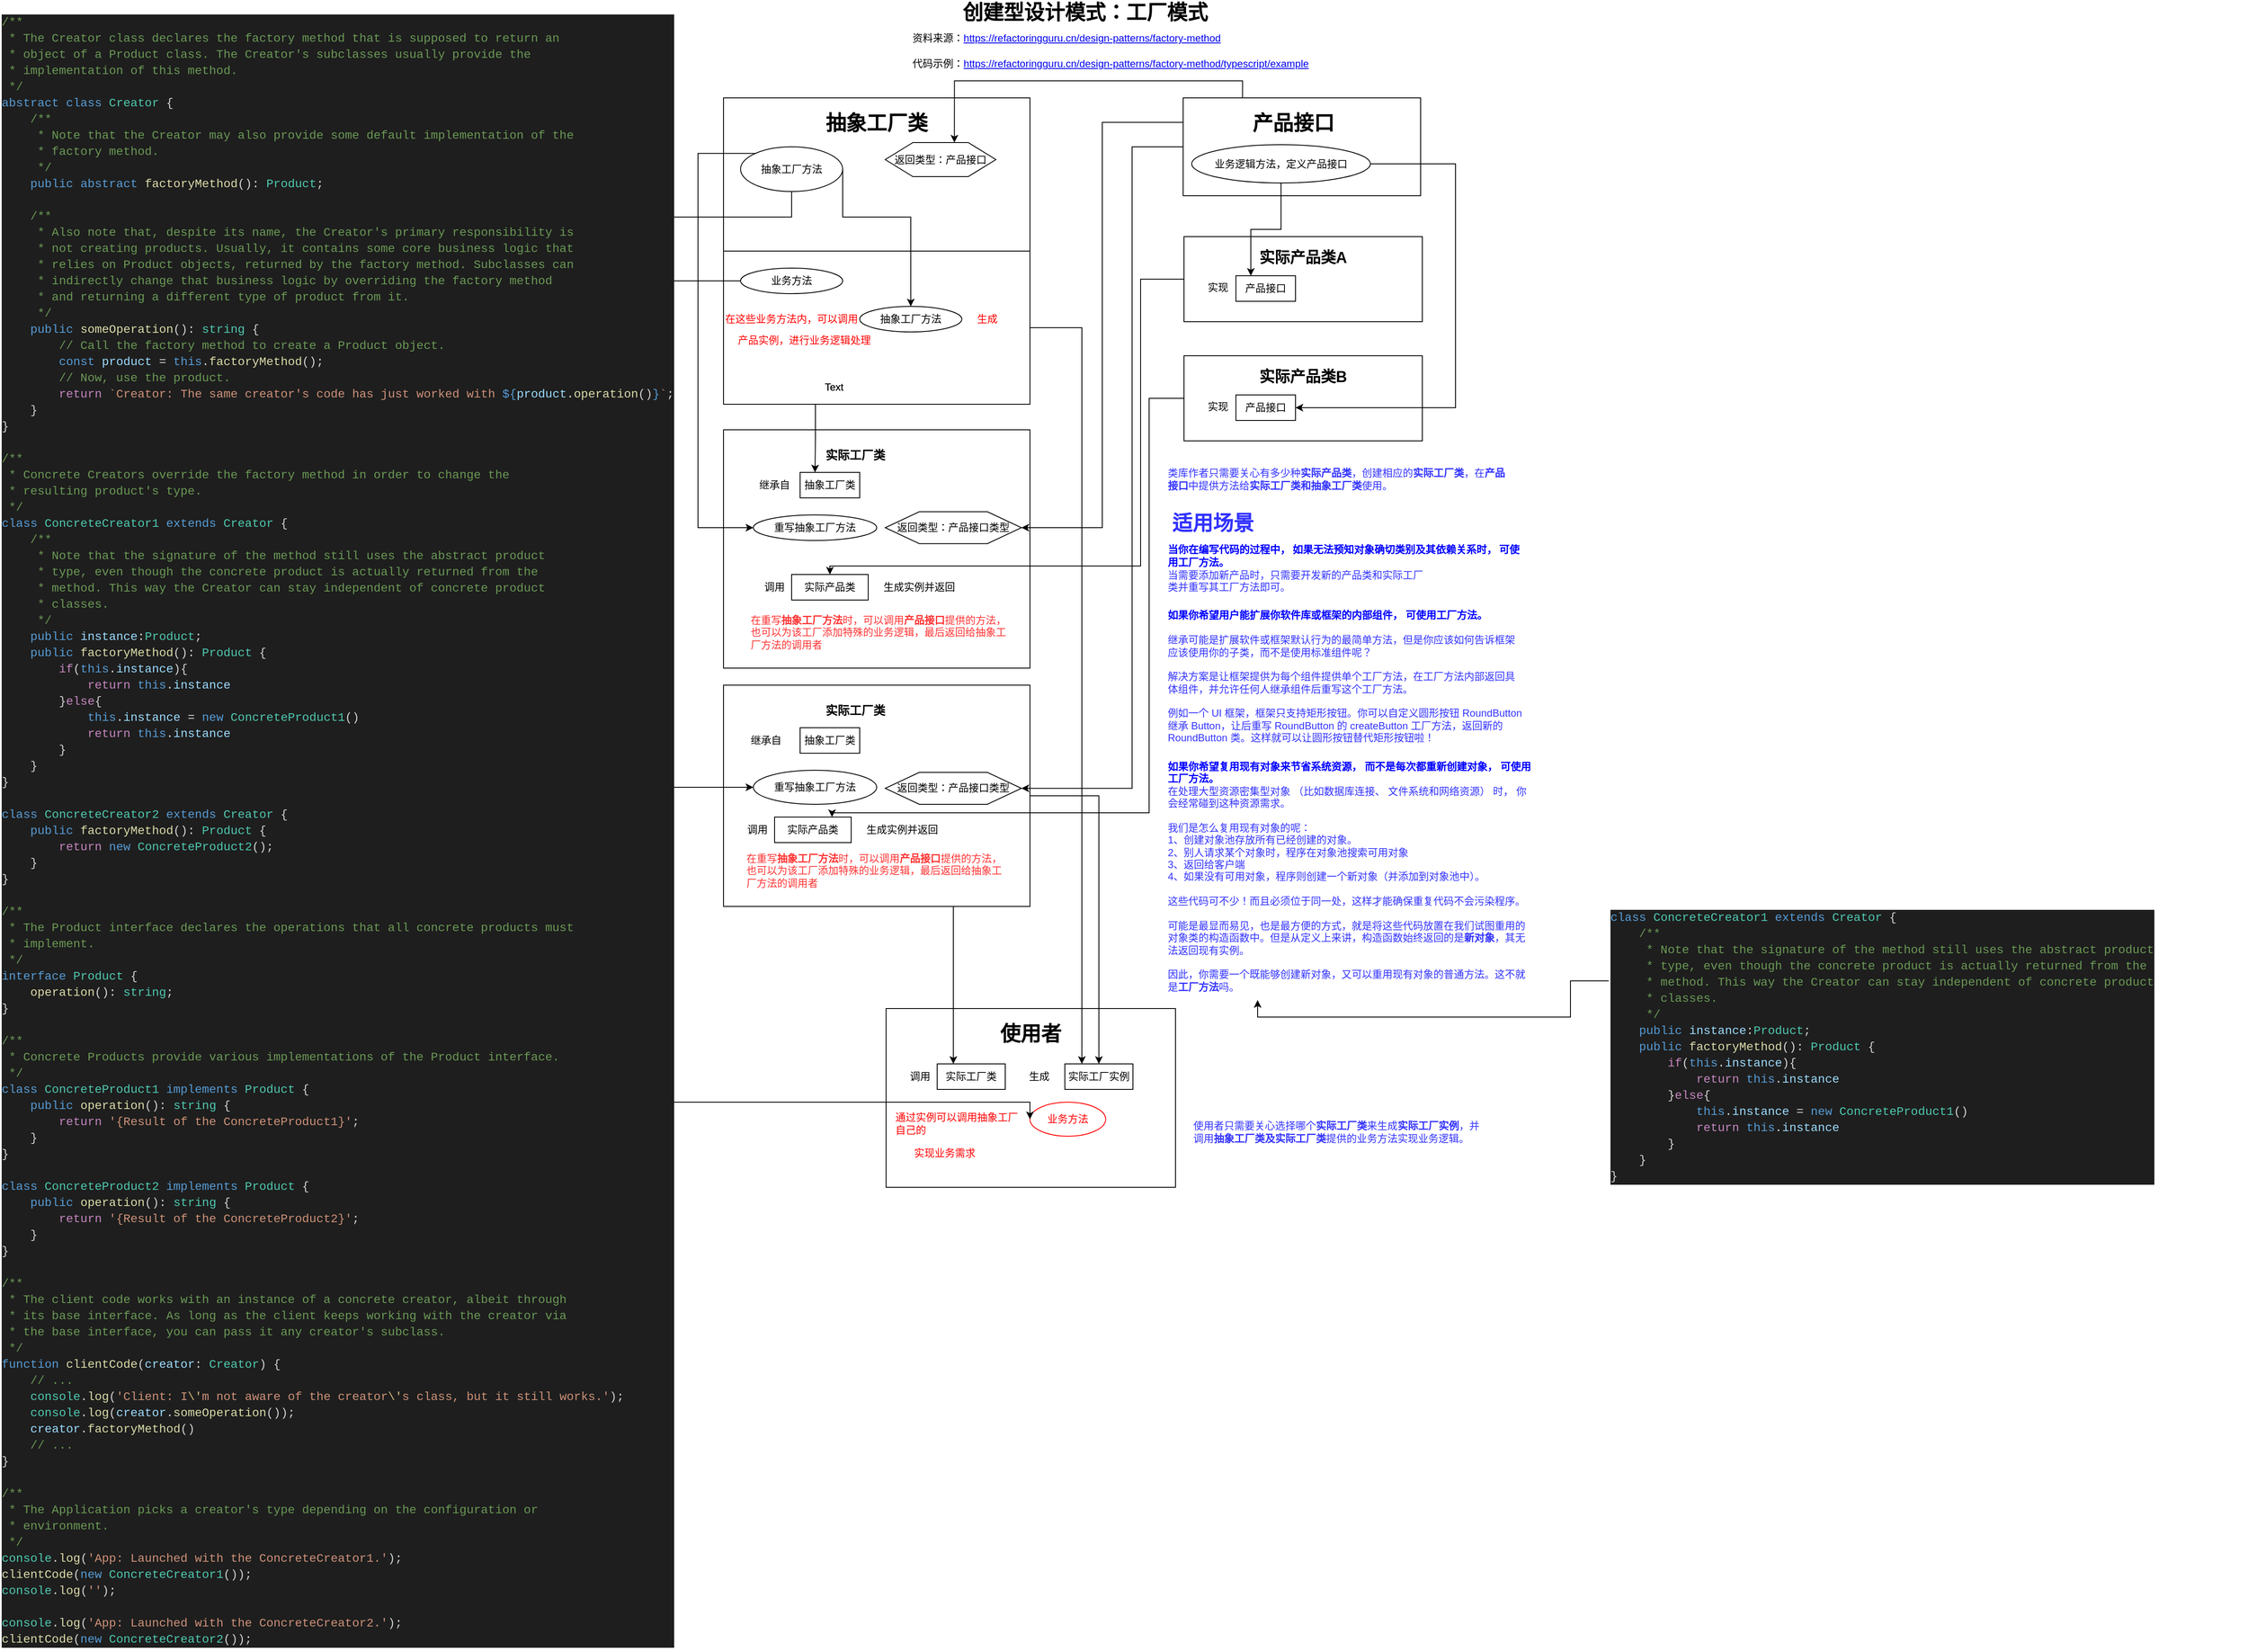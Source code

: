 <mxfile version="13.1.4" type="github">
  <diagram name="Page-1" id="e56a1550-8fbb-45ad-956c-1786394a9013">
    <mxGraphModel dx="6788" dy="3052" grid="1" gridSize="10" guides="1" tooltips="1" connect="1" arrows="1" fold="1" page="1" pageScale="1" pageWidth="1100" pageHeight="850" background="#ffffff" math="0" shadow="0">
      <root>
        <mxCell id="0" />
        <mxCell id="1" parent="0" />
        <mxCell id="IDV8dnBj_DpfX5lwjrd9-4" value="" style="rounded=0;whiteSpace=wrap;html=1;" parent="1" vertex="1">
          <mxGeometry x="671" y="293" width="280" height="100" as="geometry" />
        </mxCell>
        <mxCell id="IDV8dnBj_DpfX5lwjrd9-1" value="" style="rounded=0;whiteSpace=wrap;html=1;" parent="1" vertex="1">
          <mxGeometry x="670" y="130" width="279" height="115" as="geometry" />
        </mxCell>
        <mxCell id="VUsxrsuSqSd0vhHcuK5w-36" value="" style="rounded=0;whiteSpace=wrap;html=1;startSize=30;align=center;" parent="1" vertex="1">
          <mxGeometry x="130" y="520" width="360" height="280" as="geometry" />
        </mxCell>
        <mxCell id="VUsxrsuSqSd0vhHcuK5w-24" value="" style="group;align=center;" parent="1" vertex="1" connectable="0">
          <mxGeometry x="110" y="130" width="380" height="373" as="geometry" />
        </mxCell>
        <mxCell id="VUsxrsuSqSd0vhHcuK5w-9" value="" style="whiteSpace=wrap;html=1;aspect=fixed;startSize=30;align=center;" parent="VUsxrsuSqSd0vhHcuK5w-24" vertex="1">
          <mxGeometry x="20" width="360" height="360" as="geometry" />
        </mxCell>
        <mxCell id="VUsxrsuSqSd0vhHcuK5w-11" value="&lt;font style=&quot;font-size: 24px&quot;&gt;&lt;b&gt;抽象工厂类&lt;/b&gt;&lt;/font&gt;" style="text;html=1;strokeColor=none;fillColor=none;align=center;verticalAlign=middle;whiteSpace=wrap;rounded=0;startSize=30;" parent="VUsxrsuSqSd0vhHcuK5w-24" vertex="1">
          <mxGeometry x="130" y="20" width="140" height="20" as="geometry" />
        </mxCell>
        <mxCell id="IDV8dnBj_DpfX5lwjrd9-54" style="edgeStyle=orthogonalEdgeStyle;rounded=0;orthogonalLoop=1;jettySize=auto;html=1;exitX=1;exitY=0.5;exitDx=0;exitDy=0;" parent="VUsxrsuSqSd0vhHcuK5w-24" source="VUsxrsuSqSd0vhHcuK5w-12" target="VUsxrsuSqSd0vhHcuK5w-19" edge="1">
          <mxGeometry relative="1" as="geometry">
            <Array as="points">
              <mxPoint x="160" y="140" />
              <mxPoint x="240" y="140" />
            </Array>
          </mxGeometry>
        </mxCell>
        <mxCell id="VUsxrsuSqSd0vhHcuK5w-12" value="抽象工厂方法" style="ellipse;whiteSpace=wrap;html=1;startSize=30;align=center;" parent="VUsxrsuSqSd0vhHcuK5w-24" vertex="1">
          <mxGeometry x="40" y="57.5" width="120" height="52.5" as="geometry" />
        </mxCell>
        <mxCell id="VUsxrsuSqSd0vhHcuK5w-13" value="返回类型：产品接口" style="shape=hexagon;perimeter=hexagonPerimeter2;whiteSpace=wrap;html=1;startSize=30;align=center;" parent="VUsxrsuSqSd0vhHcuK5w-24" vertex="1">
          <mxGeometry x="210" y="52.5" width="130" height="40" as="geometry" />
        </mxCell>
        <mxCell id="VUsxrsuSqSd0vhHcuK5w-15" value="" style="endArrow=none;html=1;entryX=1;entryY=0.5;entryDx=0;entryDy=0;exitX=0;exitY=0.5;exitDx=0;exitDy=0;" parent="VUsxrsuSqSd0vhHcuK5w-24" source="VUsxrsuSqSd0vhHcuK5w-9" target="VUsxrsuSqSd0vhHcuK5w-9" edge="1">
          <mxGeometry width="50" height="50" relative="1" as="geometry">
            <mxPoint x="50" y="290" as="sourcePoint" />
            <mxPoint x="100" y="240" as="targetPoint" />
            <Array as="points">
              <mxPoint x="205" y="180" />
            </Array>
          </mxGeometry>
        </mxCell>
        <mxCell id="VUsxrsuSqSd0vhHcuK5w-16" value="业务方法" style="ellipse;whiteSpace=wrap;html=1;startSize=30;align=center;" parent="VUsxrsuSqSd0vhHcuK5w-24" vertex="1">
          <mxGeometry x="40" y="200" width="120" height="30" as="geometry" />
        </mxCell>
        <mxCell id="VUsxrsuSqSd0vhHcuK5w-18" value="在这些业务方法内，可以调用" style="text;html=1;strokeColor=none;fillColor=none;align=center;verticalAlign=middle;whiteSpace=wrap;rounded=0;startSize=30;fontColor=#FF0000;" parent="VUsxrsuSqSd0vhHcuK5w-24" vertex="1">
          <mxGeometry y="240" width="200" height="40" as="geometry" />
        </mxCell>
        <mxCell id="VUsxrsuSqSd0vhHcuK5w-19" value="抽象工厂方法" style="ellipse;whiteSpace=wrap;html=1;startSize=30;align=center;" parent="VUsxrsuSqSd0vhHcuK5w-24" vertex="1">
          <mxGeometry x="180" y="245" width="120" height="30" as="geometry" />
        </mxCell>
        <mxCell id="VUsxrsuSqSd0vhHcuK5w-21" value="生成" style="text;html=1;strokeColor=none;fillColor=none;align=center;verticalAlign=middle;whiteSpace=wrap;rounded=0;startSize=30;fontColor=#FF0000;" parent="VUsxrsuSqSd0vhHcuK5w-24" vertex="1">
          <mxGeometry x="310" y="250" width="40" height="20" as="geometry" />
        </mxCell>
        <mxCell id="VUsxrsuSqSd0vhHcuK5w-22" value="产品实例，进行业务逻辑处理" style="text;html=1;strokeColor=none;fillColor=none;align=center;verticalAlign=middle;whiteSpace=wrap;rounded=0;startSize=30;fontColor=#FF0000;" parent="VUsxrsuSqSd0vhHcuK5w-24" vertex="1">
          <mxGeometry x="30" y="275" width="170" height="20" as="geometry" />
        </mxCell>
        <mxCell id="VUsxrsuSqSd0vhHcuK5w-26" value="Text" style="text;html=1;strokeColor=none;fillColor=none;align=center;verticalAlign=middle;whiteSpace=wrap;rounded=0;startSize=30;" parent="1" vertex="1">
          <mxGeometry x="240" y="460" width="40" height="20" as="geometry" />
        </mxCell>
        <mxCell id="VUsxrsuSqSd0vhHcuK5w-27" value="&lt;font style=&quot;font-size: 14px&quot;&gt;&lt;b&gt;实际工厂类&lt;/b&gt;&lt;/font&gt;" style="text;html=1;strokeColor=none;fillColor=none;align=center;verticalAlign=middle;whiteSpace=wrap;rounded=0;startSize=30;" parent="1" vertex="1">
          <mxGeometry x="230" y="540" width="110" height="20" as="geometry" />
        </mxCell>
        <mxCell id="VUsxrsuSqSd0vhHcuK5w-28" value="Text" style="text;html=1;strokeColor=none;fillColor=none;align=center;verticalAlign=middle;whiteSpace=wrap;rounded=0;startSize=30;" parent="1" vertex="1">
          <mxGeometry x="240" y="460" width="40" height="20" as="geometry" />
        </mxCell>
        <mxCell id="VUsxrsuSqSd0vhHcuK5w-29" value="继承自" style="text;html=1;strokeColor=none;fillColor=none;align=center;verticalAlign=middle;whiteSpace=wrap;rounded=0;startSize=30;" parent="1" vertex="1">
          <mxGeometry x="170" y="560" width="40" height="50" as="geometry" />
        </mxCell>
        <mxCell id="VUsxrsuSqSd0vhHcuK5w-30" value="抽象工厂类" style="rounded=0;whiteSpace=wrap;html=1;startSize=30;align=center;" parent="1" vertex="1">
          <mxGeometry x="220" y="570" width="70" height="30" as="geometry" />
        </mxCell>
        <mxCell id="VUsxrsuSqSd0vhHcuK5w-32" style="edgeStyle=orthogonalEdgeStyle;rounded=0;orthogonalLoop=1;jettySize=auto;html=1;exitX=0.25;exitY=1;exitDx=0;exitDy=0;entryX=0.25;entryY=0;entryDx=0;entryDy=0;startSize=30;" parent="1" source="VUsxrsuSqSd0vhHcuK5w-9" target="VUsxrsuSqSd0vhHcuK5w-30" edge="1">
          <mxGeometry relative="1" as="geometry">
            <Array as="points">
              <mxPoint x="238" y="490" />
              <mxPoint x="238" y="530" />
            </Array>
          </mxGeometry>
        </mxCell>
        <mxCell id="VUsxrsuSqSd0vhHcuK5w-33" value="重写抽象工厂方法" style="ellipse;whiteSpace=wrap;html=1;startSize=30;align=center;" parent="1" vertex="1">
          <mxGeometry x="165" y="620" width="145" height="30" as="geometry" />
        </mxCell>
        <mxCell id="VUsxrsuSqSd0vhHcuK5w-37" value="" style="rounded=0;whiteSpace=wrap;html=1;startSize=30;align=center;" parent="1" vertex="1">
          <mxGeometry x="130" y="820" width="360" height="260" as="geometry" />
        </mxCell>
        <mxCell id="VUsxrsuSqSd0vhHcuK5w-38" value="&lt;font style=&quot;font-size: 14px&quot;&gt;&lt;b&gt;实际工厂类&lt;/b&gt;&lt;/font&gt;" style="text;html=1;strokeColor=none;fillColor=none;align=center;verticalAlign=middle;whiteSpace=wrap;rounded=0;startSize=30;" parent="1" vertex="1">
          <mxGeometry x="230" y="840" width="110" height="20" as="geometry" />
        </mxCell>
        <mxCell id="VUsxrsuSqSd0vhHcuK5w-39" value="抽象工厂类" style="rounded=0;whiteSpace=wrap;html=1;startSize=30;align=center;" parent="1" vertex="1">
          <mxGeometry x="220" y="870" width="70" height="30" as="geometry" />
        </mxCell>
        <mxCell id="VUsxrsuSqSd0vhHcuK5w-40" value="重写抽象工厂方法" style="ellipse;whiteSpace=wrap;html=1;startSize=30;align=center;" parent="1" vertex="1">
          <mxGeometry x="165" y="920" width="145" height="40" as="geometry" />
        </mxCell>
        <mxCell id="VUsxrsuSqSd0vhHcuK5w-41" value="返回类型：产品接口类型" style="shape=hexagon;perimeter=hexagonPerimeter2;whiteSpace=wrap;html=1;startSize=30;align=center;" parent="1" vertex="1">
          <mxGeometry x="320" y="922.5" width="160" height="37.5" as="geometry" />
        </mxCell>
        <mxCell id="VUsxrsuSqSd0vhHcuK5w-43" value="继承自" style="text;html=1;strokeColor=none;fillColor=none;align=center;verticalAlign=middle;whiteSpace=wrap;rounded=0;startSize=30;" parent="1" vertex="1">
          <mxGeometry x="160" y="860" width="40" height="50" as="geometry" />
        </mxCell>
        <mxCell id="IDV8dnBj_DpfX5lwjrd9-2" value="&lt;font style=&quot;font-size: 24px&quot;&gt;&lt;b&gt;产品接口&lt;/b&gt;&lt;/font&gt;" style="text;html=1;strokeColor=none;fillColor=none;align=center;verticalAlign=middle;whiteSpace=wrap;rounded=0;" parent="1" vertex="1">
          <mxGeometry x="740" y="150" width="119" height="20" as="geometry" />
        </mxCell>
        <mxCell id="IDV8dnBj_DpfX5lwjrd9-52" style="edgeStyle=orthogonalEdgeStyle;rounded=0;orthogonalLoop=1;jettySize=auto;html=1;exitX=0.5;exitY=1;exitDx=0;exitDy=0;entryX=0.25;entryY=0;entryDx=0;entryDy=0;" parent="1" source="IDV8dnBj_DpfX5lwjrd9-3" target="IDV8dnBj_DpfX5lwjrd9-8" edge="1">
          <mxGeometry relative="1" as="geometry" />
        </mxCell>
        <mxCell id="IDV8dnBj_DpfX5lwjrd9-3" value="业务逻辑方法，定义产品接口" style="ellipse;whiteSpace=wrap;html=1;" parent="1" vertex="1">
          <mxGeometry x="680" y="185" width="210" height="45" as="geometry" />
        </mxCell>
        <mxCell id="IDV8dnBj_DpfX5lwjrd9-5" value="&lt;font style=&quot;font-size: 18px&quot;&gt;&lt;b&gt;实际产品类A&lt;/b&gt;&lt;/font&gt;" style="text;html=1;strokeColor=none;fillColor=none;align=center;verticalAlign=middle;whiteSpace=wrap;rounded=0;" parent="1" vertex="1">
          <mxGeometry x="751" y="308" width="120" height="20" as="geometry" />
        </mxCell>
        <mxCell id="IDV8dnBj_DpfX5lwjrd9-6" value="实现" style="text;html=1;strokeColor=none;fillColor=none;align=center;verticalAlign=middle;whiteSpace=wrap;rounded=0;" parent="1" vertex="1">
          <mxGeometry x="691" y="343" width="40" height="20" as="geometry" />
        </mxCell>
        <mxCell id="IDV8dnBj_DpfX5lwjrd9-8" value="产品接口" style="rounded=0;whiteSpace=wrap;html=1;" parent="1" vertex="1">
          <mxGeometry x="732" y="339" width="70" height="30" as="geometry" />
        </mxCell>
        <mxCell id="IDV8dnBj_DpfX5lwjrd9-71" style="edgeStyle=orthogonalEdgeStyle;rounded=0;orthogonalLoop=1;jettySize=auto;html=1;exitX=0;exitY=0.5;exitDx=0;exitDy=0;entryX=0.75;entryY=0;entryDx=0;entryDy=0;fontColor=#3333FF;" parent="1" source="IDV8dnBj_DpfX5lwjrd9-11" target="IDV8dnBj_DpfX5lwjrd9-43" edge="1">
          <mxGeometry relative="1" as="geometry">
            <Array as="points">
              <mxPoint x="630" y="483" />
              <mxPoint x="630" y="970" />
              <mxPoint x="258" y="970" />
            </Array>
          </mxGeometry>
        </mxCell>
        <mxCell id="IDV8dnBj_DpfX5lwjrd9-11" value="" style="rounded=0;whiteSpace=wrap;html=1;" parent="1" vertex="1">
          <mxGeometry x="671" y="433" width="280" height="100" as="geometry" />
        </mxCell>
        <mxCell id="IDV8dnBj_DpfX5lwjrd9-12" value="&lt;font style=&quot;font-size: 18px&quot;&gt;&lt;b&gt;实际产品类B&lt;/b&gt;&lt;/font&gt;" style="text;html=1;strokeColor=none;fillColor=none;align=center;verticalAlign=middle;whiteSpace=wrap;rounded=0;" parent="1" vertex="1">
          <mxGeometry x="751" y="448" width="120" height="20" as="geometry" />
        </mxCell>
        <mxCell id="IDV8dnBj_DpfX5lwjrd9-13" value="实现" style="text;html=1;strokeColor=none;fillColor=none;align=center;verticalAlign=middle;whiteSpace=wrap;rounded=0;" parent="1" vertex="1">
          <mxGeometry x="691" y="483" width="40" height="20" as="geometry" />
        </mxCell>
        <mxCell id="IDV8dnBj_DpfX5lwjrd9-14" value="产品接口" style="rounded=0;whiteSpace=wrap;html=1;" parent="1" vertex="1">
          <mxGeometry x="732" y="479" width="70" height="30" as="geometry" />
        </mxCell>
        <mxCell id="IDV8dnBj_DpfX5lwjrd9-18" value="返回类型：产品接口类型" style="shape=hexagon;perimeter=hexagonPerimeter2;whiteSpace=wrap;html=1;startSize=30;align=center;" parent="1" vertex="1">
          <mxGeometry x="320" y="616.25" width="160" height="37.5" as="geometry" />
        </mxCell>
        <mxCell id="IDV8dnBj_DpfX5lwjrd9-21" value="" style="rounded=0;whiteSpace=wrap;html=1;" parent="1" vertex="1">
          <mxGeometry x="321" y="1200" width="340" height="210" as="geometry" />
        </mxCell>
        <mxCell id="IDV8dnBj_DpfX5lwjrd9-22" value="&lt;font style=&quot;font-size: 24px&quot;&gt;&lt;b&gt;使用者&lt;/b&gt;&lt;/font&gt;" style="text;html=1;strokeColor=none;fillColor=none;align=center;verticalAlign=middle;whiteSpace=wrap;rounded=0;" parent="1" vertex="1">
          <mxGeometry x="441" y="1220" width="100" height="20" as="geometry" />
        </mxCell>
        <mxCell id="IDV8dnBj_DpfX5lwjrd9-23" value="调用" style="text;html=1;strokeColor=none;fillColor=none;align=center;verticalAlign=middle;whiteSpace=wrap;rounded=0;" parent="1" vertex="1">
          <mxGeometry x="341" y="1270" width="40" height="20" as="geometry" />
        </mxCell>
        <mxCell id="IDV8dnBj_DpfX5lwjrd9-24" value="实际工厂类" style="rounded=0;whiteSpace=wrap;html=1;" parent="1" vertex="1">
          <mxGeometry x="381" y="1265" width="80" height="30" as="geometry" />
        </mxCell>
        <mxCell id="IDV8dnBj_DpfX5lwjrd9-26" style="edgeStyle=orthogonalEdgeStyle;rounded=0;orthogonalLoop=1;jettySize=auto;html=1;exitX=0.75;exitY=1;exitDx=0;exitDy=0;" parent="1" source="VUsxrsuSqSd0vhHcuK5w-37" edge="1">
          <mxGeometry relative="1" as="geometry">
            <mxPoint x="400" y="1265" as="targetPoint" />
            <Array as="points">
              <mxPoint x="400" y="1265" />
            </Array>
          </mxGeometry>
        </mxCell>
        <mxCell id="IDV8dnBj_DpfX5lwjrd9-27" value="生成" style="text;html=1;strokeColor=none;fillColor=none;align=center;verticalAlign=middle;whiteSpace=wrap;rounded=0;" parent="1" vertex="1">
          <mxGeometry x="481" y="1270" width="40" height="20" as="geometry" />
        </mxCell>
        <mxCell id="IDV8dnBj_DpfX5lwjrd9-28" value="实际工厂实例" style="rounded=0;whiteSpace=wrap;html=1;" parent="1" vertex="1">
          <mxGeometry x="531" y="1265" width="80" height="30" as="geometry" />
        </mxCell>
        <mxCell id="IDV8dnBj_DpfX5lwjrd9-31" style="edgeStyle=orthogonalEdgeStyle;rounded=0;orthogonalLoop=1;jettySize=auto;html=1;exitX=1;exitY=0.5;exitDx=0;exitDy=0;" parent="1" source="VUsxrsuSqSd0vhHcuK5w-37" target="IDV8dnBj_DpfX5lwjrd9-28" edge="1">
          <mxGeometry relative="1" as="geometry" />
        </mxCell>
        <mxCell id="IDV8dnBj_DpfX5lwjrd9-32" style="edgeStyle=orthogonalEdgeStyle;rounded=0;orthogonalLoop=1;jettySize=auto;html=1;exitX=1;exitY=0.75;exitDx=0;exitDy=0;entryX=0.25;entryY=0;entryDx=0;entryDy=0;" parent="1" source="VUsxrsuSqSd0vhHcuK5w-9" target="IDV8dnBj_DpfX5lwjrd9-28" edge="1">
          <mxGeometry relative="1" as="geometry" />
        </mxCell>
        <mxCell id="IDV8dnBj_DpfX5lwjrd9-39" value="通过实例可以调用抽象工厂自己的" style="text;html=1;strokeColor=none;fillColor=none;align=left;verticalAlign=middle;whiteSpace=wrap;rounded=0;fontColor=#FF0000;" parent="1" vertex="1">
          <mxGeometry x="330" y="1315" width="149" height="40" as="geometry" />
        </mxCell>
        <mxCell id="IDV8dnBj_DpfX5lwjrd9-40" value="&lt;font color=&quot;#ff0000&quot;&gt;业务方法&lt;/font&gt;" style="ellipse;whiteSpace=wrap;html=1;strokeColor=#FF0000;" parent="1" vertex="1">
          <mxGeometry x="490" y="1310" width="89" height="40" as="geometry" />
        </mxCell>
        <mxCell id="IDV8dnBj_DpfX5lwjrd9-42" value="调用" style="text;html=1;strokeColor=none;fillColor=none;align=center;verticalAlign=middle;whiteSpace=wrap;rounded=0;" parent="1" vertex="1">
          <mxGeometry x="150" y="980" width="40" height="20" as="geometry" />
        </mxCell>
        <mxCell id="IDV8dnBj_DpfX5lwjrd9-43" value="实际产品类" style="rounded=0;whiteSpace=wrap;html=1;strokeColor=#000000;" parent="1" vertex="1">
          <mxGeometry x="190" y="975" width="90" height="30" as="geometry" />
        </mxCell>
        <mxCell id="IDV8dnBj_DpfX5lwjrd9-45" value="生成实例并返回" style="text;html=1;strokeColor=none;fillColor=none;align=center;verticalAlign=middle;whiteSpace=wrap;rounded=0;" parent="1" vertex="1">
          <mxGeometry x="290" y="980" width="100" height="20" as="geometry" />
        </mxCell>
        <mxCell id="IDV8dnBj_DpfX5lwjrd9-47" value="调用" style="text;html=1;strokeColor=none;fillColor=none;align=center;verticalAlign=middle;whiteSpace=wrap;rounded=0;" parent="1" vertex="1">
          <mxGeometry x="170" y="695" width="40" height="20" as="geometry" />
        </mxCell>
        <mxCell id="IDV8dnBj_DpfX5lwjrd9-48" value="实际产品类" style="rounded=0;whiteSpace=wrap;html=1;strokeColor=#000000;" parent="1" vertex="1">
          <mxGeometry x="210" y="690" width="90" height="30" as="geometry" />
        </mxCell>
        <mxCell id="IDV8dnBj_DpfX5lwjrd9-49" value="生成实例并返回" style="text;html=1;strokeColor=none;fillColor=none;align=center;verticalAlign=middle;whiteSpace=wrap;rounded=0;" parent="1" vertex="1">
          <mxGeometry x="310" y="695" width="100" height="20" as="geometry" />
        </mxCell>
        <mxCell id="IDV8dnBj_DpfX5lwjrd9-51" style="edgeStyle=orthogonalEdgeStyle;rounded=0;orthogonalLoop=1;jettySize=auto;html=1;exitX=0;exitY=0.5;exitDx=0;exitDy=0;entryX=1;entryY=0.5;entryDx=0;entryDy=0;" parent="1" source="IDV8dnBj_DpfX5lwjrd9-1" target="VUsxrsuSqSd0vhHcuK5w-41" edge="1">
          <mxGeometry relative="1" as="geometry">
            <Array as="points">
              <mxPoint x="610" y="188" />
              <mxPoint x="610" y="941" />
            </Array>
          </mxGeometry>
        </mxCell>
        <mxCell id="IDV8dnBj_DpfX5lwjrd9-50" style="edgeStyle=orthogonalEdgeStyle;rounded=0;orthogonalLoop=1;jettySize=auto;html=1;exitX=0;exitY=0.25;exitDx=0;exitDy=0;entryX=1;entryY=0.5;entryDx=0;entryDy=0;" parent="1" source="IDV8dnBj_DpfX5lwjrd9-1" target="IDV8dnBj_DpfX5lwjrd9-18" edge="1">
          <mxGeometry relative="1" as="geometry" />
        </mxCell>
        <mxCell id="IDV8dnBj_DpfX5lwjrd9-53" style="edgeStyle=orthogonalEdgeStyle;rounded=0;orthogonalLoop=1;jettySize=auto;html=1;exitX=1;exitY=0.5;exitDx=0;exitDy=0;entryX=1;entryY=0.5;entryDx=0;entryDy=0;" parent="1" source="IDV8dnBj_DpfX5lwjrd9-3" target="IDV8dnBj_DpfX5lwjrd9-14" edge="1">
          <mxGeometry relative="1" as="geometry">
            <Array as="points">
              <mxPoint x="990" y="208" />
              <mxPoint x="990" y="494" />
            </Array>
          </mxGeometry>
        </mxCell>
        <mxCell id="IDV8dnBj_DpfX5lwjrd9-55" style="edgeStyle=orthogonalEdgeStyle;rounded=0;orthogonalLoop=1;jettySize=auto;html=1;exitX=0;exitY=0;exitDx=0;exitDy=0;entryX=0;entryY=0.5;entryDx=0;entryDy=0;" parent="1" source="VUsxrsuSqSd0vhHcuK5w-12" target="VUsxrsuSqSd0vhHcuK5w-33" edge="1">
          <mxGeometry relative="1" as="geometry">
            <Array as="points">
              <mxPoint x="100" y="195" />
              <mxPoint x="100" y="635" />
            </Array>
          </mxGeometry>
        </mxCell>
        <mxCell id="IDV8dnBj_DpfX5lwjrd9-56" style="edgeStyle=orthogonalEdgeStyle;rounded=0;orthogonalLoop=1;jettySize=auto;html=1;exitX=0.5;exitY=1;exitDx=0;exitDy=0;entryX=0;entryY=0.5;entryDx=0;entryDy=0;" parent="1" source="VUsxrsuSqSd0vhHcuK5w-12" target="VUsxrsuSqSd0vhHcuK5w-40" edge="1">
          <mxGeometry relative="1" as="geometry">
            <Array as="points">
              <mxPoint x="210" y="270" />
              <mxPoint x="60" y="270" />
              <mxPoint x="60" y="940" />
            </Array>
          </mxGeometry>
        </mxCell>
        <mxCell id="IDV8dnBj_DpfX5lwjrd9-57" style="edgeStyle=orthogonalEdgeStyle;rounded=0;orthogonalLoop=1;jettySize=auto;html=1;exitX=0;exitY=0.5;exitDx=0;exitDy=0;entryX=0;entryY=0.5;entryDx=0;entryDy=0;" parent="1" source="VUsxrsuSqSd0vhHcuK5w-16" target="IDV8dnBj_DpfX5lwjrd9-40" edge="1">
          <mxGeometry relative="1" as="geometry">
            <Array as="points">
              <mxPoint x="30" y="345" />
              <mxPoint x="30" y="1310" />
              <mxPoint x="490" y="1310" />
            </Array>
          </mxGeometry>
        </mxCell>
        <mxCell id="IDV8dnBj_DpfX5lwjrd9-58" value="实现业务需求" style="text;html=1;strokeColor=none;fillColor=none;align=center;verticalAlign=middle;whiteSpace=wrap;rounded=0;fontColor=#FF0000;" parent="1" vertex="1">
          <mxGeometry x="330" y="1350" width="120" height="40" as="geometry" />
        </mxCell>
        <mxCell id="IDV8dnBj_DpfX5lwjrd9-65" style="edgeStyle=orthogonalEdgeStyle;rounded=0;orthogonalLoop=1;jettySize=auto;html=1;exitX=0.25;exitY=0;exitDx=0;exitDy=0;entryX=0.625;entryY=0;entryDx=0;entryDy=0;fontColor=#FF0000;" parent="1" source="IDV8dnBj_DpfX5lwjrd9-1" target="VUsxrsuSqSd0vhHcuK5w-13" edge="1">
          <mxGeometry relative="1" as="geometry" />
        </mxCell>
        <mxCell id="IDV8dnBj_DpfX5lwjrd9-66" value="使用者只需要关心选择哪个&lt;b&gt;实际工厂类&lt;/b&gt;来生成&lt;b&gt;实际工厂实例&lt;/b&gt;，并调用&lt;b&gt;抽象工厂类及实际工厂类&lt;/b&gt;提供的业务方法实现业务逻辑。" style="text;html=1;strokeColor=none;fillColor=none;align=left;verticalAlign=middle;whiteSpace=wrap;rounded=0;fontColor=#3333FF;" parent="1" vertex="1">
          <mxGeometry x="680" y="1335" width="350" height="20" as="geometry" />
        </mxCell>
        <mxCell id="IDV8dnBj_DpfX5lwjrd9-67" value="类库作者只需要关心有多少种&lt;b&gt;实际产品类&lt;/b&gt;，创建相应的&lt;b&gt;实际工厂类&lt;/b&gt;，在&lt;b&gt;产品接口&lt;/b&gt;中提供方法给&lt;b&gt;实际工厂类和抽象工厂类&lt;/b&gt;使用。" style="text;html=1;strokeColor=none;fillColor=none;align=left;verticalAlign=middle;whiteSpace=wrap;rounded=0;fontColor=#3333FF;" parent="1" vertex="1">
          <mxGeometry x="650" y="560" width="399" height="35" as="geometry" />
        </mxCell>
        <mxCell id="IDV8dnBj_DpfX5lwjrd9-68" value="&lt;font color=&quot;#ff3333&quot;&gt;在重写&lt;b&gt;抽象工厂方法&lt;/b&gt;时，可以调用&lt;b&gt;产品接口&lt;/b&gt;提供的方法，也可以为该工厂&lt;/font&gt;&lt;span style=&quot;color: rgb(255 , 51 , 51)&quot;&gt;添加&lt;/span&gt;&lt;font color=&quot;#ff3333&quot;&gt;特殊的业务逻辑，最后返回给抽象工厂方法的调用者&lt;/font&gt;" style="text;html=1;strokeColor=none;fillColor=none;align=left;verticalAlign=middle;whiteSpace=wrap;rounded=0;" parent="1" vertex="1">
          <mxGeometry x="160" y="740" width="310" height="36" as="geometry" />
        </mxCell>
        <mxCell id="IDV8dnBj_DpfX5lwjrd9-70" style="edgeStyle=orthogonalEdgeStyle;rounded=0;orthogonalLoop=1;jettySize=auto;html=1;exitX=0;exitY=0.5;exitDx=0;exitDy=0;entryX=0.5;entryY=0;entryDx=0;entryDy=0;fontColor=#3333FF;" parent="1" source="IDV8dnBj_DpfX5lwjrd9-4" target="IDV8dnBj_DpfX5lwjrd9-48" edge="1">
          <mxGeometry relative="1" as="geometry">
            <Array as="points">
              <mxPoint x="620" y="343" />
              <mxPoint x="620" y="680" />
              <mxPoint x="255" y="680" />
            </Array>
          </mxGeometry>
        </mxCell>
        <mxCell id="IDV8dnBj_DpfX5lwjrd9-72" value="&lt;font color=&quot;#ff3333&quot;&gt;在重写&lt;b&gt;抽象工厂方法&lt;/b&gt;时，可以调用&lt;b&gt;产品接口&lt;/b&gt;提供的方法，也可以为该工厂&lt;/font&gt;&lt;span style=&quot;color: rgb(255 , 51 , 51)&quot;&gt;添加&lt;/span&gt;&lt;font color=&quot;#ff3333&quot;&gt;特殊的业务逻辑，最后返回给抽象工厂方法的调用者&lt;/font&gt;" style="text;html=1;strokeColor=none;fillColor=none;align=left;verticalAlign=middle;whiteSpace=wrap;rounded=0;" parent="1" vertex="1">
          <mxGeometry x="155" y="1020" width="310" height="36" as="geometry" />
        </mxCell>
        <mxCell id="IDV8dnBj_DpfX5lwjrd9-73" value="&lt;font style=&quot;font-size: 12px&quot; color=&quot;#0000ff&quot;&gt;&lt;b&gt;&lt;br&gt;&lt;span style=&quot;font-family: &amp;#34;pt sans&amp;#34; , &amp;#34;helvetica neue&amp;#34; , &amp;#34;arial&amp;#34; , &amp;#34;pingfang sc&amp;#34; , &amp;#34;microsoft yahei&amp;#34; , &amp;#34;hiragino sans gb&amp;#34; , sans-serif ; background-color: rgb(255 , 255 , 255)&quot;&gt;当你在编写代码的过程中&lt;/span&gt;&lt;span class=&quot;chpule2&quot; style=&quot;box-sizing: inherit ; letter-spacing: -0.6em ; font-family: &amp;#34;pt sans&amp;#34; , &amp;#34;helvetica neue&amp;#34; , &amp;#34;arial&amp;#34; , &amp;#34;pingfang sc&amp;#34; , &amp;#34;microsoft yahei&amp;#34; , &amp;#34;hiragino sans gb&amp;#34; , sans-serif ; background-color: rgb(255 , 255 , 255)&quot;&gt;，&lt;/span&gt;&lt;span class=&quot;chpuri2&quot; style=&quot;box-sizing: inherit ; letter-spacing: 0.4rem ; font-family: &amp;#34;pt sans&amp;#34; , &amp;#34;helvetica neue&amp;#34; , &amp;#34;arial&amp;#34; , &amp;#34;pingfang sc&amp;#34; , &amp;#34;microsoft yahei&amp;#34; , &amp;#34;hiragino sans gb&amp;#34; , sans-serif ; background-color: rgb(255 , 255 , 255)&quot;&gt;&amp;nbsp;&lt;/span&gt;&lt;span style=&quot;font-family: &amp;#34;pt sans&amp;#34; , &amp;#34;helvetica neue&amp;#34; , &amp;#34;arial&amp;#34; , &amp;#34;pingfang sc&amp;#34; , &amp;#34;microsoft yahei&amp;#34; , &amp;#34;hiragino sans gb&amp;#34; , sans-serif ; background-color: rgb(255 , 255 , 255)&quot;&gt;如果无法预知对象确切类别及其依赖关系时&lt;/span&gt;&lt;span class=&quot;chpule2&quot; style=&quot;box-sizing: inherit ; letter-spacing: -0.6em ; font-family: &amp;#34;pt sans&amp;#34; , &amp;#34;helvetica neue&amp;#34; , &amp;#34;arial&amp;#34; , &amp;#34;pingfang sc&amp;#34; , &amp;#34;microsoft yahei&amp;#34; , &amp;#34;hiragino sans gb&amp;#34; , sans-serif ; background-color: rgb(255 , 255 , 255)&quot;&gt;，&lt;/span&gt;&lt;span class=&quot;chpuri2&quot; style=&quot;box-sizing: inherit ; letter-spacing: 0.4rem ; font-family: &amp;#34;pt sans&amp;#34; , &amp;#34;helvetica neue&amp;#34; , &amp;#34;arial&amp;#34; , &amp;#34;pingfang sc&amp;#34; , &amp;#34;microsoft yahei&amp;#34; , &amp;#34;hiragino sans gb&amp;#34; , sans-serif ; background-color: rgb(255 , 255 , 255)&quot;&gt;&amp;nbsp;&lt;/span&gt;&lt;span style=&quot;font-family: &amp;#34;pt sans&amp;#34; , &amp;#34;helvetica neue&amp;#34; , &amp;#34;arial&amp;#34; , &amp;#34;pingfang sc&amp;#34; , &amp;#34;microsoft yahei&amp;#34; , &amp;#34;hiragino sans gb&amp;#34; , sans-serif ; background-color: rgb(255 , 255 , 255)&quot;&gt;可使用工厂方法&lt;/span&gt;&lt;span class=&quot;chpule2&quot; style=&quot;box-sizing: inherit ; letter-spacing: -0.6em ; font-family: &amp;#34;pt sans&amp;#34; , &amp;#34;helvetica neue&amp;#34; , &amp;#34;arial&amp;#34; , &amp;#34;pingfang sc&amp;#34; , &amp;#34;microsoft yahei&amp;#34; , &amp;#34;hiragino sans gb&amp;#34; , sans-serif ; background-color: rgb(255 , 255 , 255)&quot;&gt;。&lt;/span&gt;&lt;/b&gt;&lt;/font&gt;&lt;br&gt;当需要添加新产品时，只需要开发新的产品类和实际工厂&lt;br&gt;类并重写其工厂方法即可。" style="text;html=1;strokeColor=none;fillColor=none;align=left;verticalAlign=middle;whiteSpace=wrap;rounded=0;fontColor=#3333FF;" parent="1" vertex="1">
          <mxGeometry x="650" y="640" width="420" height="70" as="geometry" />
        </mxCell>
        <mxCell id="IDV8dnBj_DpfX5lwjrd9-74" value="&lt;font style=&quot;font-size: 24px&quot;&gt;&lt;b&gt;适用场景&lt;/b&gt;&lt;/font&gt;" style="text;html=1;strokeColor=none;fillColor=none;align=center;verticalAlign=middle;whiteSpace=wrap;rounded=0;fontColor=#3333FF;" parent="1" vertex="1">
          <mxGeometry x="620" y="620" width="170" height="20" as="geometry" />
        </mxCell>
        <mxCell id="IDV8dnBj_DpfX5lwjrd9-75" value="&lt;font color=&quot;#0000ff&quot;&gt;&lt;b&gt;如果你希望用户能扩展你软件库或框架的内部组件， 可使用工厂方法。&lt;br&gt;&lt;/b&gt;&lt;/font&gt;&lt;br&gt;继承可能是扩展软件或框架默认行为的最简单方法，但是你应该如何告诉框架应该使用你的子类，而不是使用标准组件呢？&lt;br&gt;&lt;br&gt;解决方案是让框架提供为每个组件提供单个工厂方法，在工厂方法内部返回具体组件，并允许任何人继承组件后重写这个工厂方法。&lt;br&gt;&lt;br&gt;例如一个 UI 框架，框架只支持矩形按钮。你可以自定义圆形按钮 RoundButton 继承 Button，让后重写 RoundButton 的 createButton 工厂方法，返回新的 RoundButton 类。这样就可以让圆形按钮替代矩形按钮啦！" style="text;html=1;strokeColor=none;fillColor=none;align=left;verticalAlign=middle;whiteSpace=wrap;rounded=0;fontColor=#3333FF;" parent="1" vertex="1">
          <mxGeometry x="650" y="720" width="420" height="180" as="geometry" />
        </mxCell>
        <mxCell id="IDV8dnBj_DpfX5lwjrd9-76" value="&lt;font color=&quot;#0000ff&quot;&gt;&lt;b&gt;如果你希望复用现有对象来节省系统资源， 而不是每次都重新创建对象， 可使用工厂方法。&lt;/b&gt;&lt;/font&gt;&lt;br&gt;在处理大型资源密集型对象 （比如数据库连接、 文件系统和网络资源） 时， 你会经常碰到这种资源需求。&lt;br&gt;&lt;br&gt;我们是怎么复用现有对象的呢：&lt;br&gt;1、创建对象池存放所有已经创建的对象。&lt;br&gt;2、别人请求某个对象时，程序在对象池搜索可用对象&lt;br&gt;3、返回给客户端&lt;br&gt;4、如果没有可用对象，程序则创建一个新对象（并添加到对象池中）。&lt;br&gt;&lt;br&gt;这些代码可不少！而且必须位于同一处，这样才能确保重复代码不会污染程序。&lt;br&gt;&lt;br&gt;可能是最显而易见，也是最方便的方式，就是将这些代码放置在我们试图重用的对象类的构造函数中。但是从定义上来讲，构造函数始终返回的是&lt;b&gt;新对象&lt;/b&gt;，其无法返回现有实例。&lt;br&gt;&lt;br&gt;因此，你需要一个既能够创建新对象，又可以重用现有对象的普通方法。这不就是&lt;b&gt;工厂方法&lt;/b&gt;吗。" style="text;html=1;strokeColor=none;fillColor=none;align=left;verticalAlign=middle;whiteSpace=wrap;rounded=0;fontColor=#3333FF;" parent="1" vertex="1">
          <mxGeometry x="650" y="900" width="430" height="290" as="geometry" />
        </mxCell>
        <mxCell id="IDV8dnBj_DpfX5lwjrd9-77" value="&lt;font style=&quot;font-size: 24px&quot;&gt;&lt;b&gt;创建型设计模式：工厂模式&lt;/b&gt;&lt;/font&gt;" style="text;html=1;strokeColor=none;fillColor=none;align=center;verticalAlign=middle;whiteSpace=wrap;rounded=0;fontColor=#000000;" parent="1" vertex="1">
          <mxGeometry x="300" y="20" width="510" height="20" as="geometry" />
        </mxCell>
        <mxCell id="IDV8dnBj_DpfX5lwjrd9-81" value="代码示例：&lt;a href=&quot;https://refactoringguru.cn/design-patterns/factory-method/typescript/example&quot;&gt;https://refactoringguru.cn/design-patterns/factory-method/typescript/example&lt;/a&gt;" style="text;html=1;strokeColor=none;fillColor=none;align=left;verticalAlign=middle;whiteSpace=wrap;rounded=0;fontColor=#000000;" parent="1" vertex="1">
          <mxGeometry x="350" y="80" width="490" height="20" as="geometry" />
        </mxCell>
        <mxCell id="IDV8dnBj_DpfX5lwjrd9-84" value="资料来源：&lt;a href=&quot;https://refactoringguru.cn/design-patterns/factory-method&quot;&gt;https://refactoringguru.cn/design-patterns/factory-method&lt;/a&gt;" style="text;html=1;strokeColor=none;fillColor=none;align=left;verticalAlign=middle;whiteSpace=wrap;rounded=0;fontColor=#000000;" parent="1" vertex="1">
          <mxGeometry x="350" y="50" width="680" height="20" as="geometry" />
        </mxCell>
        <mxCell id="Wl2Gl_XctmWlnPFn9dtJ-2" style="edgeStyle=orthogonalEdgeStyle;rounded=0;orthogonalLoop=1;jettySize=auto;html=1;exitX=0;exitY=0.25;exitDx=0;exitDy=0;entryX=0.25;entryY=1;entryDx=0;entryDy=0;" edge="1" parent="1" source="Wl2Gl_XctmWlnPFn9dtJ-1" target="IDV8dnBj_DpfX5lwjrd9-76">
          <mxGeometry relative="1" as="geometry" />
        </mxCell>
        <mxCell id="Wl2Gl_XctmWlnPFn9dtJ-1" value="&lt;div style=&quot;color: rgb(212 , 212 , 212) ; background-color: rgb(30 , 30 , 30) ; font-family: &amp;quot;consolas&amp;quot; , &amp;quot;courier new&amp;quot; , monospace ; font-size: 14px ; line-height: 19px&quot;&gt;&lt;div&gt;&lt;span style=&quot;color: #569cd6&quot;&gt;class&lt;/span&gt;&amp;nbsp;&lt;span style=&quot;color: #4ec9b0&quot;&gt;ConcreteCreator1&lt;/span&gt;&amp;nbsp;&lt;span style=&quot;color: #569cd6&quot;&gt;extends&lt;/span&gt;&amp;nbsp;&lt;span style=&quot;color: #4ec9b0&quot;&gt;Creator&lt;/span&gt;&amp;nbsp;{&lt;/div&gt;&lt;div&gt;&amp;nbsp;&amp;nbsp;&amp;nbsp;&amp;nbsp;&lt;span style=&quot;color: #6a9955&quot;&gt;/**&lt;/span&gt;&lt;/div&gt;&lt;div&gt;&lt;span style=&quot;color: #6a9955&quot;&gt;&amp;nbsp;&amp;nbsp;&amp;nbsp;&amp;nbsp;&amp;nbsp;*&amp;nbsp;Note&amp;nbsp;that&amp;nbsp;the&amp;nbsp;signature&amp;nbsp;of&amp;nbsp;the&amp;nbsp;method&amp;nbsp;still&amp;nbsp;uses&amp;nbsp;the&amp;nbsp;abstract&amp;nbsp;product&lt;/span&gt;&lt;/div&gt;&lt;div&gt;&lt;span style=&quot;color: #6a9955&quot;&gt;&amp;nbsp;&amp;nbsp;&amp;nbsp;&amp;nbsp;&amp;nbsp;*&amp;nbsp;type,&amp;nbsp;even&amp;nbsp;though&amp;nbsp;the&amp;nbsp;concrete&amp;nbsp;product&amp;nbsp;is&amp;nbsp;actually&amp;nbsp;returned&amp;nbsp;from&amp;nbsp;the&lt;/span&gt;&lt;/div&gt;&lt;div&gt;&lt;span style=&quot;color: #6a9955&quot;&gt;&amp;nbsp;&amp;nbsp;&amp;nbsp;&amp;nbsp;&amp;nbsp;*&amp;nbsp;method.&amp;nbsp;This&amp;nbsp;way&amp;nbsp;the&amp;nbsp;Creator&amp;nbsp;can&amp;nbsp;stay&amp;nbsp;independent&amp;nbsp;of&amp;nbsp;concrete&amp;nbsp;product&lt;/span&gt;&lt;/div&gt;&lt;div&gt;&lt;span style=&quot;color: #6a9955&quot;&gt;&amp;nbsp;&amp;nbsp;&amp;nbsp;&amp;nbsp;&amp;nbsp;*&amp;nbsp;classes.&lt;/span&gt;&lt;/div&gt;&lt;div&gt;&lt;span style=&quot;color: #6a9955&quot;&gt;&amp;nbsp;&amp;nbsp;&amp;nbsp;&amp;nbsp;&amp;nbsp;*/&lt;/span&gt;&lt;/div&gt;&lt;div&gt;&amp;nbsp;&amp;nbsp;&amp;nbsp;&amp;nbsp;&lt;span style=&quot;color: #569cd6&quot;&gt;public&lt;/span&gt;&amp;nbsp;&lt;span style=&quot;color: #9cdcfe&quot;&gt;instance&lt;/span&gt;:&lt;span style=&quot;color: #4ec9b0&quot;&gt;Product&lt;/span&gt;;&lt;/div&gt;&lt;div&gt;&amp;nbsp;&amp;nbsp;&amp;nbsp;&amp;nbsp;&lt;span style=&quot;color: #569cd6&quot;&gt;public&lt;/span&gt;&amp;nbsp;&lt;span style=&quot;color: #dcdcaa&quot;&gt;factoryMethod&lt;/span&gt;():&amp;nbsp;&lt;span style=&quot;color: #4ec9b0&quot;&gt;Product&lt;/span&gt;&amp;nbsp;{&lt;/div&gt;&lt;div&gt;&amp;nbsp;&amp;nbsp;&amp;nbsp;&amp;nbsp;&amp;nbsp;&amp;nbsp;&amp;nbsp;&amp;nbsp;&lt;span style=&quot;color: #c586c0&quot;&gt;if&lt;/span&gt;(&lt;span style=&quot;color: #569cd6&quot;&gt;this&lt;/span&gt;.&lt;span style=&quot;color: #9cdcfe&quot;&gt;instance&lt;/span&gt;){&lt;/div&gt;&lt;div&gt;&amp;nbsp;&amp;nbsp;&amp;nbsp;&amp;nbsp;&amp;nbsp;&amp;nbsp;&amp;nbsp;&amp;nbsp;&amp;nbsp;&amp;nbsp;&amp;nbsp;&amp;nbsp;&lt;span style=&quot;color: #c586c0&quot;&gt;return&lt;/span&gt;&amp;nbsp;&lt;span style=&quot;color: #569cd6&quot;&gt;this&lt;/span&gt;.&lt;span style=&quot;color: #9cdcfe&quot;&gt;instance&lt;/span&gt;&lt;/div&gt;&lt;div&gt;&amp;nbsp;&amp;nbsp;&amp;nbsp;&amp;nbsp;&amp;nbsp;&amp;nbsp;&amp;nbsp;&amp;nbsp;}&lt;span style=&quot;color: #c586c0&quot;&gt;else&lt;/span&gt;{&lt;/div&gt;&lt;div&gt;&amp;nbsp;&amp;nbsp;&amp;nbsp;&amp;nbsp;&amp;nbsp;&amp;nbsp;&amp;nbsp;&amp;nbsp;&amp;nbsp;&amp;nbsp;&amp;nbsp;&amp;nbsp;&lt;span style=&quot;color: #569cd6&quot;&gt;this&lt;/span&gt;.&lt;span style=&quot;color: #9cdcfe&quot;&gt;instance&lt;/span&gt;&amp;nbsp;=&amp;nbsp;&lt;span style=&quot;color: #569cd6&quot;&gt;new&lt;/span&gt;&amp;nbsp;&lt;span style=&quot;color: #4ec9b0&quot;&gt;ConcreteProduct1&lt;/span&gt;()&lt;/div&gt;&lt;div&gt;&amp;nbsp;&amp;nbsp;&amp;nbsp;&amp;nbsp;&amp;nbsp;&amp;nbsp;&amp;nbsp;&amp;nbsp;&amp;nbsp;&amp;nbsp;&amp;nbsp;&amp;nbsp;&lt;span style=&quot;color: #c586c0&quot;&gt;return&lt;/span&gt;&amp;nbsp;&lt;span style=&quot;color: #569cd6&quot;&gt;this&lt;/span&gt;.&lt;span style=&quot;color: #9cdcfe&quot;&gt;instance&lt;/span&gt;&amp;nbsp;&lt;/div&gt;&lt;div&gt;&amp;nbsp;&amp;nbsp;&amp;nbsp;&amp;nbsp;&amp;nbsp;&amp;nbsp;&amp;nbsp;&amp;nbsp;}&lt;/div&gt;&lt;div&gt;&amp;nbsp;&amp;nbsp;&amp;nbsp;&amp;nbsp;}&lt;/div&gt;&lt;div&gt;}&lt;/div&gt;&lt;/div&gt;" style="text;html=1;strokeColor=none;fillColor=none;align=left;verticalAlign=middle;whiteSpace=wrap;rounded=0;" vertex="1" parent="1">
          <mxGeometry x="1170" y="1090" width="750" height="310" as="geometry" />
        </mxCell>
        <mxCell id="Wl2Gl_XctmWlnPFn9dtJ-3" value="&lt;!--StartFragment--&gt;&lt;div style=&quot;color: rgb(212, 212, 212); background-color: rgb(30, 30, 30); font-family: Consolas, &amp;quot;Courier New&amp;quot;, monospace; font-weight: normal; font-size: 14px; line-height: 19px;&quot;&gt;&lt;div&gt;&lt;span style=&quot;color: #6a9955;&quot;&gt;/**&lt;/span&gt;&lt;/div&gt;&lt;div&gt;&lt;span style=&quot;color: #6a9955;&quot;&gt;&amp;nbsp;*&amp;nbsp;The&amp;nbsp;Creator&amp;nbsp;class&amp;nbsp;declares&amp;nbsp;the&amp;nbsp;factory&amp;nbsp;method&amp;nbsp;that&amp;nbsp;is&amp;nbsp;supposed&amp;nbsp;to&amp;nbsp;return&amp;nbsp;an&lt;/span&gt;&lt;/div&gt;&lt;div&gt;&lt;span style=&quot;color: #6a9955;&quot;&gt;&amp;nbsp;*&amp;nbsp;object&amp;nbsp;of&amp;nbsp;a&amp;nbsp;Product&amp;nbsp;class.&amp;nbsp;The&amp;nbsp;Creator&#39;s&amp;nbsp;subclasses&amp;nbsp;usually&amp;nbsp;provide&amp;nbsp;the&lt;/span&gt;&lt;/div&gt;&lt;div&gt;&lt;span style=&quot;color: #6a9955;&quot;&gt;&amp;nbsp;*&amp;nbsp;implementation&amp;nbsp;of&amp;nbsp;this&amp;nbsp;method.&lt;/span&gt;&lt;/div&gt;&lt;div&gt;&lt;span style=&quot;color: #6a9955;&quot;&gt;&amp;nbsp;*/&lt;/span&gt;&lt;/div&gt;&lt;div&gt;&lt;span style=&quot;color: #569cd6;&quot;&gt;abstract&lt;/span&gt;&lt;span style=&quot;color: #d4d4d4;&quot;&gt;&amp;nbsp;&lt;/span&gt;&lt;span style=&quot;color: #569cd6;&quot;&gt;class&lt;/span&gt;&lt;span style=&quot;color: #d4d4d4;&quot;&gt;&amp;nbsp;&lt;/span&gt;&lt;span style=&quot;color: #4ec9b0;&quot;&gt;Creator&lt;/span&gt;&lt;span style=&quot;color: #d4d4d4;&quot;&gt;&amp;nbsp;{&lt;/span&gt;&lt;/div&gt;&lt;div&gt;&lt;span style=&quot;color: #d4d4d4;&quot;&gt;&amp;nbsp;&amp;nbsp;&amp;nbsp;&amp;nbsp;&lt;/span&gt;&lt;span style=&quot;color: #6a9955;&quot;&gt;/**&lt;/span&gt;&lt;/div&gt;&lt;div&gt;&lt;span style=&quot;color: #6a9955;&quot;&gt;&amp;nbsp;&amp;nbsp;&amp;nbsp;&amp;nbsp;&amp;nbsp;*&amp;nbsp;Note&amp;nbsp;that&amp;nbsp;the&amp;nbsp;Creator&amp;nbsp;may&amp;nbsp;also&amp;nbsp;provide&amp;nbsp;some&amp;nbsp;default&amp;nbsp;implementation&amp;nbsp;of&amp;nbsp;the&lt;/span&gt;&lt;/div&gt;&lt;div&gt;&lt;span style=&quot;color: #6a9955;&quot;&gt;&amp;nbsp;&amp;nbsp;&amp;nbsp;&amp;nbsp;&amp;nbsp;*&amp;nbsp;factory&amp;nbsp;method.&lt;/span&gt;&lt;/div&gt;&lt;div&gt;&lt;span style=&quot;color: #6a9955;&quot;&gt;&amp;nbsp;&amp;nbsp;&amp;nbsp;&amp;nbsp;&amp;nbsp;*/&lt;/span&gt;&lt;/div&gt;&lt;div&gt;&lt;span style=&quot;color: #d4d4d4;&quot;&gt;&amp;nbsp;&amp;nbsp;&amp;nbsp;&amp;nbsp;&lt;/span&gt;&lt;span style=&quot;color: #569cd6;&quot;&gt;public&lt;/span&gt;&lt;span style=&quot;color: #d4d4d4;&quot;&gt;&amp;nbsp;&lt;/span&gt;&lt;span style=&quot;color: #569cd6;&quot;&gt;abstract&lt;/span&gt;&lt;span style=&quot;color: #d4d4d4;&quot;&gt;&amp;nbsp;&lt;/span&gt;&lt;span style=&quot;color: #dcdcaa;&quot;&gt;factoryMethod&lt;/span&gt;&lt;span style=&quot;color: #d4d4d4;&quot;&gt;()&lt;/span&gt;&lt;span style=&quot;color: #d4d4d4;&quot;&gt;:&lt;/span&gt;&lt;span style=&quot;color: #d4d4d4;&quot;&gt;&amp;nbsp;&lt;/span&gt;&lt;span style=&quot;color: #4ec9b0;&quot;&gt;Product&lt;/span&gt;&lt;span style=&quot;color: #d4d4d4;&quot;&gt;;&lt;/span&gt;&lt;/div&gt;&lt;br&gt;&lt;div&gt;&lt;span style=&quot;color: #d4d4d4;&quot;&gt;&amp;nbsp;&amp;nbsp;&amp;nbsp;&amp;nbsp;&lt;/span&gt;&lt;span style=&quot;color: #6a9955;&quot;&gt;/**&lt;/span&gt;&lt;/div&gt;&lt;div&gt;&lt;span style=&quot;color: #6a9955;&quot;&gt;&amp;nbsp;&amp;nbsp;&amp;nbsp;&amp;nbsp;&amp;nbsp;*&amp;nbsp;Also&amp;nbsp;note&amp;nbsp;that,&amp;nbsp;despite&amp;nbsp;its&amp;nbsp;name,&amp;nbsp;the&amp;nbsp;Creator&#39;s&amp;nbsp;primary&amp;nbsp;responsibility&amp;nbsp;is&lt;/span&gt;&lt;/div&gt;&lt;div&gt;&lt;span style=&quot;color: #6a9955;&quot;&gt;&amp;nbsp;&amp;nbsp;&amp;nbsp;&amp;nbsp;&amp;nbsp;*&amp;nbsp;not&amp;nbsp;creating&amp;nbsp;products.&amp;nbsp;Usually,&amp;nbsp;it&amp;nbsp;contains&amp;nbsp;some&amp;nbsp;core&amp;nbsp;business&amp;nbsp;logic&amp;nbsp;that&lt;/span&gt;&lt;/div&gt;&lt;div&gt;&lt;span style=&quot;color: #6a9955;&quot;&gt;&amp;nbsp;&amp;nbsp;&amp;nbsp;&amp;nbsp;&amp;nbsp;*&amp;nbsp;relies&amp;nbsp;on&amp;nbsp;Product&amp;nbsp;objects,&amp;nbsp;returned&amp;nbsp;by&amp;nbsp;the&amp;nbsp;factory&amp;nbsp;method.&amp;nbsp;Subclasses&amp;nbsp;can&lt;/span&gt;&lt;/div&gt;&lt;div&gt;&lt;span style=&quot;color: #6a9955;&quot;&gt;&amp;nbsp;&amp;nbsp;&amp;nbsp;&amp;nbsp;&amp;nbsp;*&amp;nbsp;indirectly&amp;nbsp;change&amp;nbsp;that&amp;nbsp;business&amp;nbsp;logic&amp;nbsp;by&amp;nbsp;overriding&amp;nbsp;the&amp;nbsp;factory&amp;nbsp;method&lt;/span&gt;&lt;/div&gt;&lt;div&gt;&lt;span style=&quot;color: #6a9955;&quot;&gt;&amp;nbsp;&amp;nbsp;&amp;nbsp;&amp;nbsp;&amp;nbsp;*&amp;nbsp;and&amp;nbsp;returning&amp;nbsp;a&amp;nbsp;different&amp;nbsp;type&amp;nbsp;of&amp;nbsp;product&amp;nbsp;from&amp;nbsp;it.&lt;/span&gt;&lt;/div&gt;&lt;div&gt;&lt;span style=&quot;color: #6a9955;&quot;&gt;&amp;nbsp;&amp;nbsp;&amp;nbsp;&amp;nbsp;&amp;nbsp;*/&lt;/span&gt;&lt;/div&gt;&lt;div&gt;&lt;span style=&quot;color: #d4d4d4;&quot;&gt;&amp;nbsp;&amp;nbsp;&amp;nbsp;&amp;nbsp;&lt;/span&gt;&lt;span style=&quot;color: #569cd6;&quot;&gt;public&lt;/span&gt;&lt;span style=&quot;color: #d4d4d4;&quot;&gt;&amp;nbsp;&lt;/span&gt;&lt;span style=&quot;color: #dcdcaa;&quot;&gt;someOperation&lt;/span&gt;&lt;span style=&quot;color: #d4d4d4;&quot;&gt;()&lt;/span&gt;&lt;span style=&quot;color: #d4d4d4;&quot;&gt;:&lt;/span&gt;&lt;span style=&quot;color: #d4d4d4;&quot;&gt;&amp;nbsp;&lt;/span&gt;&lt;span style=&quot;color: #4ec9b0;&quot;&gt;string&lt;/span&gt;&lt;span style=&quot;color: #d4d4d4;&quot;&gt;&amp;nbsp;{&lt;/span&gt;&lt;/div&gt;&lt;div&gt;&lt;span style=&quot;color: #d4d4d4;&quot;&gt;&amp;nbsp;&amp;nbsp;&amp;nbsp;&amp;nbsp;&amp;nbsp;&amp;nbsp;&amp;nbsp;&amp;nbsp;&lt;/span&gt;&lt;span style=&quot;color: #6a9955;&quot;&gt;//&amp;nbsp;Call&amp;nbsp;the&amp;nbsp;factory&amp;nbsp;method&amp;nbsp;to&amp;nbsp;create&amp;nbsp;a&amp;nbsp;Product&amp;nbsp;object.&lt;/span&gt;&lt;/div&gt;&lt;div&gt;&lt;span style=&quot;color: #d4d4d4;&quot;&gt;&amp;nbsp;&amp;nbsp;&amp;nbsp;&amp;nbsp;&amp;nbsp;&amp;nbsp;&amp;nbsp;&amp;nbsp;&lt;/span&gt;&lt;span style=&quot;color: #569cd6;&quot;&gt;const&lt;/span&gt;&lt;span style=&quot;color: #d4d4d4;&quot;&gt;&amp;nbsp;&lt;/span&gt;&lt;span style=&quot;color: #9cdcfe;&quot;&gt;product&lt;/span&gt;&lt;span style=&quot;color: #d4d4d4;&quot;&gt;&amp;nbsp;&lt;/span&gt;&lt;span style=&quot;color: #d4d4d4;&quot;&gt;=&lt;/span&gt;&lt;span style=&quot;color: #d4d4d4;&quot;&gt;&amp;nbsp;&lt;/span&gt;&lt;span style=&quot;color: #569cd6;&quot;&gt;this&lt;/span&gt;&lt;span style=&quot;color: #d4d4d4;&quot;&gt;.&lt;/span&gt;&lt;span style=&quot;color: #dcdcaa;&quot;&gt;factoryMethod&lt;/span&gt;&lt;span style=&quot;color: #d4d4d4;&quot;&gt;();&lt;/span&gt;&lt;/div&gt;&lt;div&gt;&lt;span style=&quot;color: #d4d4d4;&quot;&gt;&amp;nbsp;&amp;nbsp;&amp;nbsp;&amp;nbsp;&amp;nbsp;&amp;nbsp;&amp;nbsp;&amp;nbsp;&lt;/span&gt;&lt;span style=&quot;color: #6a9955;&quot;&gt;//&amp;nbsp;Now,&amp;nbsp;use&amp;nbsp;the&amp;nbsp;product.&lt;/span&gt;&lt;/div&gt;&lt;div&gt;&lt;span style=&quot;color: #d4d4d4;&quot;&gt;&amp;nbsp;&amp;nbsp;&amp;nbsp;&amp;nbsp;&amp;nbsp;&amp;nbsp;&amp;nbsp;&amp;nbsp;&lt;/span&gt;&lt;span style=&quot;color: #c586c0;&quot;&gt;return&lt;/span&gt;&lt;span style=&quot;color: #d4d4d4;&quot;&gt;&amp;nbsp;&lt;/span&gt;&lt;span style=&quot;color: #ce9178;&quot;&gt;`Creator:&amp;nbsp;The&amp;nbsp;same&amp;nbsp;creator&#39;s&amp;nbsp;code&amp;nbsp;has&amp;nbsp;just&amp;nbsp;worked&amp;nbsp;with&amp;nbsp;&lt;/span&gt;&lt;span style=&quot;color: #569cd6;&quot;&gt;${&lt;/span&gt;&lt;span style=&quot;color: #9cdcfe;&quot;&gt;product&lt;/span&gt;&lt;span style=&quot;color: #d4d4d4;&quot;&gt;.&lt;/span&gt;&lt;span style=&quot;color: #dcdcaa;&quot;&gt;operation&lt;/span&gt;&lt;span style=&quot;color: #d4d4d4;&quot;&gt;()&lt;/span&gt;&lt;span style=&quot;color: #569cd6;&quot;&gt;}&lt;/span&gt;&lt;span style=&quot;color: #ce9178;&quot;&gt;`&lt;/span&gt;&lt;span style=&quot;color: #d4d4d4;&quot;&gt;;&lt;/span&gt;&lt;/div&gt;&lt;div&gt;&lt;span style=&quot;color: #d4d4d4;&quot;&gt;&amp;nbsp;&amp;nbsp;&amp;nbsp;&amp;nbsp;}&lt;/span&gt;&lt;/div&gt;&lt;div&gt;&lt;span style=&quot;color: #d4d4d4;&quot;&gt;}&lt;/span&gt;&lt;/div&gt;&lt;br&gt;&lt;div&gt;&lt;span style=&quot;color: #6a9955;&quot;&gt;/**&lt;/span&gt;&lt;/div&gt;&lt;div&gt;&lt;span style=&quot;color: #6a9955;&quot;&gt;&amp;nbsp;*&amp;nbsp;Concrete&amp;nbsp;Creators&amp;nbsp;override&amp;nbsp;the&amp;nbsp;factory&amp;nbsp;method&amp;nbsp;in&amp;nbsp;order&amp;nbsp;to&amp;nbsp;change&amp;nbsp;the&lt;/span&gt;&lt;/div&gt;&lt;div&gt;&lt;span style=&quot;color: #6a9955;&quot;&gt;&amp;nbsp;*&amp;nbsp;resulting&amp;nbsp;product&#39;s&amp;nbsp;type.&lt;/span&gt;&lt;/div&gt;&lt;div&gt;&lt;span style=&quot;color: #6a9955;&quot;&gt;&amp;nbsp;*/&lt;/span&gt;&lt;/div&gt;&lt;div&gt;&lt;span style=&quot;color: #569cd6;&quot;&gt;class&lt;/span&gt;&lt;span style=&quot;color: #d4d4d4;&quot;&gt;&amp;nbsp;&lt;/span&gt;&lt;span style=&quot;color: #4ec9b0;&quot;&gt;ConcreteCreator1&lt;/span&gt;&lt;span style=&quot;color: #d4d4d4;&quot;&gt;&amp;nbsp;&lt;/span&gt;&lt;span style=&quot;color: #569cd6;&quot;&gt;extends&lt;/span&gt;&lt;span style=&quot;color: #d4d4d4;&quot;&gt;&amp;nbsp;&lt;/span&gt;&lt;span style=&quot;color: #4ec9b0;&quot;&gt;Creator&lt;/span&gt;&lt;span style=&quot;color: #d4d4d4;&quot;&gt;&amp;nbsp;{&lt;/span&gt;&lt;/div&gt;&lt;div&gt;&lt;span style=&quot;color: #d4d4d4;&quot;&gt;&amp;nbsp;&amp;nbsp;&amp;nbsp;&amp;nbsp;&lt;/span&gt;&lt;span style=&quot;color: #6a9955;&quot;&gt;/**&lt;/span&gt;&lt;/div&gt;&lt;div&gt;&lt;span style=&quot;color: #6a9955;&quot;&gt;&amp;nbsp;&amp;nbsp;&amp;nbsp;&amp;nbsp;&amp;nbsp;*&amp;nbsp;Note&amp;nbsp;that&amp;nbsp;the&amp;nbsp;signature&amp;nbsp;of&amp;nbsp;the&amp;nbsp;method&amp;nbsp;still&amp;nbsp;uses&amp;nbsp;the&amp;nbsp;abstract&amp;nbsp;product&lt;/span&gt;&lt;/div&gt;&lt;div&gt;&lt;span style=&quot;color: #6a9955;&quot;&gt;&amp;nbsp;&amp;nbsp;&amp;nbsp;&amp;nbsp;&amp;nbsp;*&amp;nbsp;type,&amp;nbsp;even&amp;nbsp;though&amp;nbsp;the&amp;nbsp;concrete&amp;nbsp;product&amp;nbsp;is&amp;nbsp;actually&amp;nbsp;returned&amp;nbsp;from&amp;nbsp;the&lt;/span&gt;&lt;/div&gt;&lt;div&gt;&lt;span style=&quot;color: #6a9955;&quot;&gt;&amp;nbsp;&amp;nbsp;&amp;nbsp;&amp;nbsp;&amp;nbsp;*&amp;nbsp;method.&amp;nbsp;This&amp;nbsp;way&amp;nbsp;the&amp;nbsp;Creator&amp;nbsp;can&amp;nbsp;stay&amp;nbsp;independent&amp;nbsp;of&amp;nbsp;concrete&amp;nbsp;product&lt;/span&gt;&lt;/div&gt;&lt;div&gt;&lt;span style=&quot;color: #6a9955;&quot;&gt;&amp;nbsp;&amp;nbsp;&amp;nbsp;&amp;nbsp;&amp;nbsp;*&amp;nbsp;classes.&lt;/span&gt;&lt;/div&gt;&lt;div&gt;&lt;span style=&quot;color: #6a9955;&quot;&gt;&amp;nbsp;&amp;nbsp;&amp;nbsp;&amp;nbsp;&amp;nbsp;*/&lt;/span&gt;&lt;/div&gt;&lt;div&gt;&lt;span style=&quot;color: #d4d4d4;&quot;&gt;&amp;nbsp;&amp;nbsp;&amp;nbsp;&amp;nbsp;&lt;/span&gt;&lt;span style=&quot;color: #569cd6;&quot;&gt;public&lt;/span&gt;&lt;span style=&quot;color: #d4d4d4;&quot;&gt;&amp;nbsp;&lt;/span&gt;&lt;span style=&quot;color: #9cdcfe;&quot;&gt;instance&lt;/span&gt;&lt;span style=&quot;color: #d4d4d4;&quot;&gt;:&lt;/span&gt;&lt;span style=&quot;color: #4ec9b0;&quot;&gt;Product&lt;/span&gt;&lt;span style=&quot;color: #d4d4d4;&quot;&gt;;&lt;/span&gt;&lt;/div&gt;&lt;div&gt;&lt;span style=&quot;color: #d4d4d4;&quot;&gt;&amp;nbsp;&amp;nbsp;&amp;nbsp;&amp;nbsp;&lt;/span&gt;&lt;span style=&quot;color: #569cd6;&quot;&gt;public&lt;/span&gt;&lt;span style=&quot;color: #d4d4d4;&quot;&gt;&amp;nbsp;&lt;/span&gt;&lt;span style=&quot;color: #dcdcaa;&quot;&gt;factoryMethod&lt;/span&gt;&lt;span style=&quot;color: #d4d4d4;&quot;&gt;()&lt;/span&gt;&lt;span style=&quot;color: #d4d4d4;&quot;&gt;:&lt;/span&gt;&lt;span style=&quot;color: #d4d4d4;&quot;&gt;&amp;nbsp;&lt;/span&gt;&lt;span style=&quot;color: #4ec9b0;&quot;&gt;Product&lt;/span&gt;&lt;span style=&quot;color: #d4d4d4;&quot;&gt;&amp;nbsp;{&lt;/span&gt;&lt;/div&gt;&lt;div&gt;&lt;span style=&quot;color: #d4d4d4;&quot;&gt;&amp;nbsp;&amp;nbsp;&amp;nbsp;&amp;nbsp;&amp;nbsp;&amp;nbsp;&amp;nbsp;&amp;nbsp;&lt;/span&gt;&lt;span style=&quot;color: #c586c0;&quot;&gt;if&lt;/span&gt;&lt;span style=&quot;color: #d4d4d4;&quot;&gt;(&lt;/span&gt;&lt;span style=&quot;color: #569cd6;&quot;&gt;this&lt;/span&gt;&lt;span style=&quot;color: #d4d4d4;&quot;&gt;.&lt;/span&gt;&lt;span style=&quot;color: #9cdcfe;&quot;&gt;instance&lt;/span&gt;&lt;span style=&quot;color: #d4d4d4;&quot;&gt;){&lt;/span&gt;&lt;/div&gt;&lt;div&gt;&lt;span style=&quot;color: #d4d4d4;&quot;&gt;&amp;nbsp;&amp;nbsp;&amp;nbsp;&amp;nbsp;&amp;nbsp;&amp;nbsp;&amp;nbsp;&amp;nbsp;&amp;nbsp;&amp;nbsp;&amp;nbsp;&amp;nbsp;&lt;/span&gt;&lt;span style=&quot;color: #c586c0;&quot;&gt;return&lt;/span&gt;&lt;span style=&quot;color: #d4d4d4;&quot;&gt;&amp;nbsp;&lt;/span&gt;&lt;span style=&quot;color: #569cd6;&quot;&gt;this&lt;/span&gt;&lt;span style=&quot;color: #d4d4d4;&quot;&gt;.&lt;/span&gt;&lt;span style=&quot;color: #9cdcfe;&quot;&gt;instance&lt;/span&gt;&lt;/div&gt;&lt;div&gt;&lt;span style=&quot;color: #d4d4d4;&quot;&gt;&amp;nbsp;&amp;nbsp;&amp;nbsp;&amp;nbsp;&amp;nbsp;&amp;nbsp;&amp;nbsp;&amp;nbsp;}&lt;/span&gt;&lt;span style=&quot;color: #c586c0;&quot;&gt;else&lt;/span&gt;&lt;span style=&quot;color: #d4d4d4;&quot;&gt;{&lt;/span&gt;&lt;/div&gt;&lt;div&gt;&lt;span style=&quot;color: #d4d4d4;&quot;&gt;&amp;nbsp;&amp;nbsp;&amp;nbsp;&amp;nbsp;&amp;nbsp;&amp;nbsp;&amp;nbsp;&amp;nbsp;&amp;nbsp;&amp;nbsp;&amp;nbsp;&amp;nbsp;&lt;/span&gt;&lt;span style=&quot;color: #569cd6;&quot;&gt;this&lt;/span&gt;&lt;span style=&quot;color: #d4d4d4;&quot;&gt;.&lt;/span&gt;&lt;span style=&quot;color: #9cdcfe;&quot;&gt;instance&lt;/span&gt;&lt;span style=&quot;color: #d4d4d4;&quot;&gt;&amp;nbsp;&lt;/span&gt;&lt;span style=&quot;color: #d4d4d4;&quot;&gt;=&lt;/span&gt;&lt;span style=&quot;color: #d4d4d4;&quot;&gt;&amp;nbsp;&lt;/span&gt;&lt;span style=&quot;color: #569cd6;&quot;&gt;new&lt;/span&gt;&lt;span style=&quot;color: #d4d4d4;&quot;&gt;&amp;nbsp;&lt;/span&gt;&lt;span style=&quot;color: #4ec9b0;&quot;&gt;ConcreteProduct1&lt;/span&gt;&lt;span style=&quot;color: #d4d4d4;&quot;&gt;()&lt;/span&gt;&lt;/div&gt;&lt;div&gt;&lt;span style=&quot;color: #d4d4d4;&quot;&gt;&amp;nbsp;&amp;nbsp;&amp;nbsp;&amp;nbsp;&amp;nbsp;&amp;nbsp;&amp;nbsp;&amp;nbsp;&amp;nbsp;&amp;nbsp;&amp;nbsp;&amp;nbsp;&lt;/span&gt;&lt;span style=&quot;color: #c586c0;&quot;&gt;return&lt;/span&gt;&lt;span style=&quot;color: #d4d4d4;&quot;&gt;&amp;nbsp;&lt;/span&gt;&lt;span style=&quot;color: #569cd6;&quot;&gt;this&lt;/span&gt;&lt;span style=&quot;color: #d4d4d4;&quot;&gt;.&lt;/span&gt;&lt;span style=&quot;color: #9cdcfe;&quot;&gt;instance&lt;/span&gt;&lt;span style=&quot;color: #d4d4d4;&quot;&gt;&amp;nbsp;&lt;/span&gt;&lt;/div&gt;&lt;div&gt;&lt;span style=&quot;color: #d4d4d4;&quot;&gt;&amp;nbsp;&amp;nbsp;&amp;nbsp;&amp;nbsp;&amp;nbsp;&amp;nbsp;&amp;nbsp;&amp;nbsp;}&lt;/span&gt;&lt;/div&gt;&lt;div&gt;&lt;span style=&quot;color: #d4d4d4;&quot;&gt;&amp;nbsp;&amp;nbsp;&amp;nbsp;&amp;nbsp;}&lt;/span&gt;&lt;/div&gt;&lt;div&gt;&lt;span style=&quot;color: #d4d4d4;&quot;&gt;}&lt;/span&gt;&lt;/div&gt;&lt;br&gt;&lt;div&gt;&lt;span style=&quot;color: #569cd6;&quot;&gt;class&lt;/span&gt;&lt;span style=&quot;color: #d4d4d4;&quot;&gt;&amp;nbsp;&lt;/span&gt;&lt;span style=&quot;color: #4ec9b0;&quot;&gt;ConcreteCreator2&lt;/span&gt;&lt;span style=&quot;color: #d4d4d4;&quot;&gt;&amp;nbsp;&lt;/span&gt;&lt;span style=&quot;color: #569cd6;&quot;&gt;extends&lt;/span&gt;&lt;span style=&quot;color: #d4d4d4;&quot;&gt;&amp;nbsp;&lt;/span&gt;&lt;span style=&quot;color: #4ec9b0;&quot;&gt;Creator&lt;/span&gt;&lt;span style=&quot;color: #d4d4d4;&quot;&gt;&amp;nbsp;{&lt;/span&gt;&lt;/div&gt;&lt;div&gt;&lt;span style=&quot;color: #d4d4d4;&quot;&gt;&amp;nbsp;&amp;nbsp;&amp;nbsp;&amp;nbsp;&lt;/span&gt;&lt;span style=&quot;color: #569cd6;&quot;&gt;public&lt;/span&gt;&lt;span style=&quot;color: #d4d4d4;&quot;&gt;&amp;nbsp;&lt;/span&gt;&lt;span style=&quot;color: #dcdcaa;&quot;&gt;factoryMethod&lt;/span&gt;&lt;span style=&quot;color: #d4d4d4;&quot;&gt;()&lt;/span&gt;&lt;span style=&quot;color: #d4d4d4;&quot;&gt;:&lt;/span&gt;&lt;span style=&quot;color: #d4d4d4;&quot;&gt;&amp;nbsp;&lt;/span&gt;&lt;span style=&quot;color: #4ec9b0;&quot;&gt;Product&lt;/span&gt;&lt;span style=&quot;color: #d4d4d4;&quot;&gt;&amp;nbsp;{&lt;/span&gt;&lt;/div&gt;&lt;div&gt;&lt;span style=&quot;color: #d4d4d4;&quot;&gt;&amp;nbsp;&amp;nbsp;&amp;nbsp;&amp;nbsp;&amp;nbsp;&amp;nbsp;&amp;nbsp;&amp;nbsp;&lt;/span&gt;&lt;span style=&quot;color: #c586c0;&quot;&gt;return&lt;/span&gt;&lt;span style=&quot;color: #d4d4d4;&quot;&gt;&amp;nbsp;&lt;/span&gt;&lt;span style=&quot;color: #569cd6;&quot;&gt;new&lt;/span&gt;&lt;span style=&quot;color: #d4d4d4;&quot;&gt;&amp;nbsp;&lt;/span&gt;&lt;span style=&quot;color: #4ec9b0;&quot;&gt;ConcreteProduct2&lt;/span&gt;&lt;span style=&quot;color: #d4d4d4;&quot;&gt;();&lt;/span&gt;&lt;/div&gt;&lt;div&gt;&lt;span style=&quot;color: #d4d4d4;&quot;&gt;&amp;nbsp;&amp;nbsp;&amp;nbsp;&amp;nbsp;}&lt;/span&gt;&lt;/div&gt;&lt;div&gt;&lt;span style=&quot;color: #d4d4d4;&quot;&gt;}&lt;/span&gt;&lt;/div&gt;&lt;br&gt;&lt;div&gt;&lt;span style=&quot;color: #6a9955;&quot;&gt;/**&lt;/span&gt;&lt;/div&gt;&lt;div&gt;&lt;span style=&quot;color: #6a9955;&quot;&gt;&amp;nbsp;*&amp;nbsp;The&amp;nbsp;Product&amp;nbsp;interface&amp;nbsp;declares&amp;nbsp;the&amp;nbsp;operations&amp;nbsp;that&amp;nbsp;all&amp;nbsp;concrete&amp;nbsp;products&amp;nbsp;must&lt;/span&gt;&lt;/div&gt;&lt;div&gt;&lt;span style=&quot;color: #6a9955;&quot;&gt;&amp;nbsp;*&amp;nbsp;implement.&lt;/span&gt;&lt;/div&gt;&lt;div&gt;&lt;span style=&quot;color: #6a9955;&quot;&gt;&amp;nbsp;*/&lt;/span&gt;&lt;/div&gt;&lt;div&gt;&lt;span style=&quot;color: #569cd6;&quot;&gt;interface&lt;/span&gt;&lt;span style=&quot;color: #d4d4d4;&quot;&gt;&amp;nbsp;&lt;/span&gt;&lt;span style=&quot;color: #4ec9b0;&quot;&gt;Product&lt;/span&gt;&lt;span style=&quot;color: #d4d4d4;&quot;&gt;&amp;nbsp;{&lt;/span&gt;&lt;/div&gt;&lt;div&gt;&lt;span style=&quot;color: #d4d4d4;&quot;&gt;&amp;nbsp;&amp;nbsp;&amp;nbsp;&amp;nbsp;&lt;/span&gt;&lt;span style=&quot;color: #dcdcaa;&quot;&gt;operation&lt;/span&gt;&lt;span style=&quot;color: #d4d4d4;&quot;&gt;()&lt;/span&gt;&lt;span style=&quot;color: #d4d4d4;&quot;&gt;:&lt;/span&gt;&lt;span style=&quot;color: #d4d4d4;&quot;&gt;&amp;nbsp;&lt;/span&gt;&lt;span style=&quot;color: #4ec9b0;&quot;&gt;string&lt;/span&gt;&lt;span style=&quot;color: #d4d4d4;&quot;&gt;;&lt;/span&gt;&lt;/div&gt;&lt;div&gt;&lt;span style=&quot;color: #d4d4d4;&quot;&gt;}&lt;/span&gt;&lt;/div&gt;&lt;br&gt;&lt;div&gt;&lt;span style=&quot;color: #6a9955;&quot;&gt;/**&lt;/span&gt;&lt;/div&gt;&lt;div&gt;&lt;span style=&quot;color: #6a9955;&quot;&gt;&amp;nbsp;*&amp;nbsp;Concrete&amp;nbsp;Products&amp;nbsp;provide&amp;nbsp;various&amp;nbsp;implementations&amp;nbsp;of&amp;nbsp;the&amp;nbsp;Product&amp;nbsp;interface.&lt;/span&gt;&lt;/div&gt;&lt;div&gt;&lt;span style=&quot;color: #6a9955;&quot;&gt;&amp;nbsp;*/&lt;/span&gt;&lt;/div&gt;&lt;div&gt;&lt;span style=&quot;color: #569cd6;&quot;&gt;class&lt;/span&gt;&lt;span style=&quot;color: #d4d4d4;&quot;&gt;&amp;nbsp;&lt;/span&gt;&lt;span style=&quot;color: #4ec9b0;&quot;&gt;ConcreteProduct1&lt;/span&gt;&lt;span style=&quot;color: #d4d4d4;&quot;&gt;&amp;nbsp;&lt;/span&gt;&lt;span style=&quot;color: #569cd6;&quot;&gt;implements&lt;/span&gt;&lt;span style=&quot;color: #d4d4d4;&quot;&gt;&amp;nbsp;&lt;/span&gt;&lt;span style=&quot;color: #4ec9b0;&quot;&gt;Product&lt;/span&gt;&lt;span style=&quot;color: #d4d4d4;&quot;&gt;&amp;nbsp;{&lt;/span&gt;&lt;/div&gt;&lt;div&gt;&lt;span style=&quot;color: #d4d4d4;&quot;&gt;&amp;nbsp;&amp;nbsp;&amp;nbsp;&amp;nbsp;&lt;/span&gt;&lt;span style=&quot;color: #569cd6;&quot;&gt;public&lt;/span&gt;&lt;span style=&quot;color: #d4d4d4;&quot;&gt;&amp;nbsp;&lt;/span&gt;&lt;span style=&quot;color: #dcdcaa;&quot;&gt;operation&lt;/span&gt;&lt;span style=&quot;color: #d4d4d4;&quot;&gt;()&lt;/span&gt;&lt;span style=&quot;color: #d4d4d4;&quot;&gt;:&lt;/span&gt;&lt;span style=&quot;color: #d4d4d4;&quot;&gt;&amp;nbsp;&lt;/span&gt;&lt;span style=&quot;color: #4ec9b0;&quot;&gt;string&lt;/span&gt;&lt;span style=&quot;color: #d4d4d4;&quot;&gt;&amp;nbsp;{&lt;/span&gt;&lt;/div&gt;&lt;div&gt;&lt;span style=&quot;color: #d4d4d4;&quot;&gt;&amp;nbsp;&amp;nbsp;&amp;nbsp;&amp;nbsp;&amp;nbsp;&amp;nbsp;&amp;nbsp;&amp;nbsp;&lt;/span&gt;&lt;span style=&quot;color: #c586c0;&quot;&gt;return&lt;/span&gt;&lt;span style=&quot;color: #d4d4d4;&quot;&gt;&amp;nbsp;&lt;/span&gt;&lt;span style=&quot;color: #ce9178;&quot;&gt;&#39;{Result&amp;nbsp;of&amp;nbsp;the&amp;nbsp;ConcreteProduct1}&#39;&lt;/span&gt;&lt;span style=&quot;color: #d4d4d4;&quot;&gt;;&lt;/span&gt;&lt;/div&gt;&lt;div&gt;&lt;span style=&quot;color: #d4d4d4;&quot;&gt;&amp;nbsp;&amp;nbsp;&amp;nbsp;&amp;nbsp;}&lt;/span&gt;&lt;/div&gt;&lt;div&gt;&lt;span style=&quot;color: #d4d4d4;&quot;&gt;}&lt;/span&gt;&lt;/div&gt;&lt;br&gt;&lt;div&gt;&lt;span style=&quot;color: #569cd6;&quot;&gt;class&lt;/span&gt;&lt;span style=&quot;color: #d4d4d4;&quot;&gt;&amp;nbsp;&lt;/span&gt;&lt;span style=&quot;color: #4ec9b0;&quot;&gt;ConcreteProduct2&lt;/span&gt;&lt;span style=&quot;color: #d4d4d4;&quot;&gt;&amp;nbsp;&lt;/span&gt;&lt;span style=&quot;color: #569cd6;&quot;&gt;implements&lt;/span&gt;&lt;span style=&quot;color: #d4d4d4;&quot;&gt;&amp;nbsp;&lt;/span&gt;&lt;span style=&quot;color: #4ec9b0;&quot;&gt;Product&lt;/span&gt;&lt;span style=&quot;color: #d4d4d4;&quot;&gt;&amp;nbsp;{&lt;/span&gt;&lt;/div&gt;&lt;div&gt;&lt;span style=&quot;color: #d4d4d4;&quot;&gt;&amp;nbsp;&amp;nbsp;&amp;nbsp;&amp;nbsp;&lt;/span&gt;&lt;span style=&quot;color: #569cd6;&quot;&gt;public&lt;/span&gt;&lt;span style=&quot;color: #d4d4d4;&quot;&gt;&amp;nbsp;&lt;/span&gt;&lt;span style=&quot;color: #dcdcaa;&quot;&gt;operation&lt;/span&gt;&lt;span style=&quot;color: #d4d4d4;&quot;&gt;()&lt;/span&gt;&lt;span style=&quot;color: #d4d4d4;&quot;&gt;:&lt;/span&gt;&lt;span style=&quot;color: #d4d4d4;&quot;&gt;&amp;nbsp;&lt;/span&gt;&lt;span style=&quot;color: #4ec9b0;&quot;&gt;string&lt;/span&gt;&lt;span style=&quot;color: #d4d4d4;&quot;&gt;&amp;nbsp;{&lt;/span&gt;&lt;/div&gt;&lt;div&gt;&lt;span style=&quot;color: #d4d4d4;&quot;&gt;&amp;nbsp;&amp;nbsp;&amp;nbsp;&amp;nbsp;&amp;nbsp;&amp;nbsp;&amp;nbsp;&amp;nbsp;&lt;/span&gt;&lt;span style=&quot;color: #c586c0;&quot;&gt;return&lt;/span&gt;&lt;span style=&quot;color: #d4d4d4;&quot;&gt;&amp;nbsp;&lt;/span&gt;&lt;span style=&quot;color: #ce9178;&quot;&gt;&#39;{Result&amp;nbsp;of&amp;nbsp;the&amp;nbsp;ConcreteProduct2}&#39;&lt;/span&gt;&lt;span style=&quot;color: #d4d4d4;&quot;&gt;;&lt;/span&gt;&lt;/div&gt;&lt;div&gt;&lt;span style=&quot;color: #d4d4d4;&quot;&gt;&amp;nbsp;&amp;nbsp;&amp;nbsp;&amp;nbsp;}&lt;/span&gt;&lt;/div&gt;&lt;div&gt;&lt;span style=&quot;color: #d4d4d4;&quot;&gt;}&lt;/span&gt;&lt;/div&gt;&lt;br&gt;&lt;div&gt;&lt;span style=&quot;color: #6a9955;&quot;&gt;/**&lt;/span&gt;&lt;/div&gt;&lt;div&gt;&lt;span style=&quot;color: #6a9955;&quot;&gt;&amp;nbsp;*&amp;nbsp;The&amp;nbsp;client&amp;nbsp;code&amp;nbsp;works&amp;nbsp;with&amp;nbsp;an&amp;nbsp;instance&amp;nbsp;of&amp;nbsp;a&amp;nbsp;concrete&amp;nbsp;creator,&amp;nbsp;albeit&amp;nbsp;through&lt;/span&gt;&lt;/div&gt;&lt;div&gt;&lt;span style=&quot;color: #6a9955;&quot;&gt;&amp;nbsp;*&amp;nbsp;its&amp;nbsp;base&amp;nbsp;interface.&amp;nbsp;As&amp;nbsp;long&amp;nbsp;as&amp;nbsp;the&amp;nbsp;client&amp;nbsp;keeps&amp;nbsp;working&amp;nbsp;with&amp;nbsp;the&amp;nbsp;creator&amp;nbsp;via&lt;/span&gt;&lt;/div&gt;&lt;div&gt;&lt;span style=&quot;color: #6a9955;&quot;&gt;&amp;nbsp;*&amp;nbsp;the&amp;nbsp;base&amp;nbsp;interface,&amp;nbsp;you&amp;nbsp;can&amp;nbsp;pass&amp;nbsp;it&amp;nbsp;any&amp;nbsp;creator&#39;s&amp;nbsp;subclass.&lt;/span&gt;&lt;/div&gt;&lt;div&gt;&lt;span style=&quot;color: #6a9955;&quot;&gt;&amp;nbsp;*/&lt;/span&gt;&lt;/div&gt;&lt;div&gt;&lt;span style=&quot;color: #569cd6;&quot;&gt;function&lt;/span&gt;&lt;span style=&quot;color: #d4d4d4;&quot;&gt;&amp;nbsp;&lt;/span&gt;&lt;span style=&quot;color: #dcdcaa;&quot;&gt;clientCode&lt;/span&gt;&lt;span style=&quot;color: #d4d4d4;&quot;&gt;(&lt;/span&gt;&lt;span style=&quot;color: #9cdcfe;&quot;&gt;creator&lt;/span&gt;&lt;span style=&quot;color: #d4d4d4;&quot;&gt;:&lt;/span&gt;&lt;span style=&quot;color: #d4d4d4;&quot;&gt;&amp;nbsp;&lt;/span&gt;&lt;span style=&quot;color: #4ec9b0;&quot;&gt;Creator&lt;/span&gt;&lt;span style=&quot;color: #d4d4d4;&quot;&gt;)&amp;nbsp;{&lt;/span&gt;&lt;/div&gt;&lt;div&gt;&lt;span style=&quot;color: #d4d4d4;&quot;&gt;&amp;nbsp;&amp;nbsp;&amp;nbsp;&amp;nbsp;&lt;/span&gt;&lt;span style=&quot;color: #6a9955;&quot;&gt;//&amp;nbsp;...&lt;/span&gt;&lt;/div&gt;&lt;div&gt;&lt;span style=&quot;color: #d4d4d4;&quot;&gt;&amp;nbsp;&amp;nbsp;&amp;nbsp;&amp;nbsp;&lt;/span&gt;&lt;span style=&quot;color: #4ec9b0;&quot;&gt;console&lt;/span&gt;&lt;span style=&quot;color: #d4d4d4;&quot;&gt;.&lt;/span&gt;&lt;span style=&quot;color: #dcdcaa;&quot;&gt;log&lt;/span&gt;&lt;span style=&quot;color: #d4d4d4;&quot;&gt;(&lt;/span&gt;&lt;span style=&quot;color: #ce9178;&quot;&gt;&#39;Client:&amp;nbsp;I&lt;/span&gt;&lt;span style=&quot;color: #d7ba7d;&quot;&gt;\&#39;&lt;/span&gt;&lt;span style=&quot;color: #ce9178;&quot;&gt;m&amp;nbsp;not&amp;nbsp;aware&amp;nbsp;of&amp;nbsp;the&amp;nbsp;creator&lt;/span&gt;&lt;span style=&quot;color: #d7ba7d;&quot;&gt;\&#39;&lt;/span&gt;&lt;span style=&quot;color: #ce9178;&quot;&gt;s&amp;nbsp;class,&amp;nbsp;but&amp;nbsp;it&amp;nbsp;still&amp;nbsp;works.&#39;&lt;/span&gt;&lt;span style=&quot;color: #d4d4d4;&quot;&gt;);&lt;/span&gt;&lt;/div&gt;&lt;div&gt;&lt;span style=&quot;color: #d4d4d4;&quot;&gt;&amp;nbsp;&amp;nbsp;&amp;nbsp;&amp;nbsp;&lt;/span&gt;&lt;span style=&quot;color: #4ec9b0;&quot;&gt;console&lt;/span&gt;&lt;span style=&quot;color: #d4d4d4;&quot;&gt;.&lt;/span&gt;&lt;span style=&quot;color: #dcdcaa;&quot;&gt;log&lt;/span&gt;&lt;span style=&quot;color: #d4d4d4;&quot;&gt;(&lt;/span&gt;&lt;span style=&quot;color: #9cdcfe;&quot;&gt;creator&lt;/span&gt;&lt;span style=&quot;color: #d4d4d4;&quot;&gt;.&lt;/span&gt;&lt;span style=&quot;color: #dcdcaa;&quot;&gt;someOperation&lt;/span&gt;&lt;span style=&quot;color: #d4d4d4;&quot;&gt;());&lt;/span&gt;&lt;/div&gt;&lt;div&gt;&lt;span style=&quot;color: #d4d4d4;&quot;&gt;&amp;nbsp;&amp;nbsp;&amp;nbsp;&amp;nbsp;&lt;/span&gt;&lt;span style=&quot;color: #9cdcfe;&quot;&gt;creator&lt;/span&gt;&lt;span style=&quot;color: #d4d4d4;&quot;&gt;.&lt;/span&gt;&lt;span style=&quot;color: #dcdcaa;&quot;&gt;factoryMethod&lt;/span&gt;&lt;span style=&quot;color: #d4d4d4;&quot;&gt;()&lt;/span&gt;&lt;/div&gt;&lt;div&gt;&lt;span style=&quot;color: #d4d4d4;&quot;&gt;&amp;nbsp;&amp;nbsp;&amp;nbsp;&amp;nbsp;&lt;/span&gt;&lt;span style=&quot;color: #6a9955;&quot;&gt;//&amp;nbsp;...&lt;/span&gt;&lt;/div&gt;&lt;div&gt;&lt;span style=&quot;color: #d4d4d4;&quot;&gt;}&lt;/span&gt;&lt;/div&gt;&lt;br&gt;&lt;div&gt;&lt;span style=&quot;color: #6a9955;&quot;&gt;/**&lt;/span&gt;&lt;/div&gt;&lt;div&gt;&lt;span style=&quot;color: #6a9955;&quot;&gt;&amp;nbsp;*&amp;nbsp;The&amp;nbsp;Application&amp;nbsp;picks&amp;nbsp;a&amp;nbsp;creator&#39;s&amp;nbsp;type&amp;nbsp;depending&amp;nbsp;on&amp;nbsp;the&amp;nbsp;configuration&amp;nbsp;or&lt;/span&gt;&lt;/div&gt;&lt;div&gt;&lt;span style=&quot;color: #6a9955;&quot;&gt;&amp;nbsp;*&amp;nbsp;environment.&lt;/span&gt;&lt;/div&gt;&lt;div&gt;&lt;span style=&quot;color: #6a9955;&quot;&gt;&amp;nbsp;*/&lt;/span&gt;&lt;/div&gt;&lt;div&gt;&lt;span style=&quot;color: #4ec9b0;&quot;&gt;console&lt;/span&gt;&lt;span style=&quot;color: #d4d4d4;&quot;&gt;.&lt;/span&gt;&lt;span style=&quot;color: #dcdcaa;&quot;&gt;log&lt;/span&gt;&lt;span style=&quot;color: #d4d4d4;&quot;&gt;(&lt;/span&gt;&lt;span style=&quot;color: #ce9178;&quot;&gt;&#39;App:&amp;nbsp;Launched&amp;nbsp;with&amp;nbsp;the&amp;nbsp;ConcreteCreator1.&#39;&lt;/span&gt;&lt;span style=&quot;color: #d4d4d4;&quot;&gt;);&lt;/span&gt;&lt;/div&gt;&lt;div&gt;&lt;span style=&quot;color: #dcdcaa;&quot;&gt;clientCode&lt;/span&gt;&lt;span style=&quot;color: #d4d4d4;&quot;&gt;(&lt;/span&gt;&lt;span style=&quot;color: #569cd6;&quot;&gt;new&lt;/span&gt;&lt;span style=&quot;color: #d4d4d4;&quot;&gt;&amp;nbsp;&lt;/span&gt;&lt;span style=&quot;color: #4ec9b0;&quot;&gt;ConcreteCreator1&lt;/span&gt;&lt;span style=&quot;color: #d4d4d4;&quot;&gt;());&lt;/span&gt;&lt;/div&gt;&lt;div&gt;&lt;span style=&quot;color: #4ec9b0;&quot;&gt;console&lt;/span&gt;&lt;span style=&quot;color: #d4d4d4;&quot;&gt;.&lt;/span&gt;&lt;span style=&quot;color: #dcdcaa;&quot;&gt;log&lt;/span&gt;&lt;span style=&quot;color: #d4d4d4;&quot;&gt;(&lt;/span&gt;&lt;span style=&quot;color: #ce9178;&quot;&gt;&#39;&#39;&lt;/span&gt;&lt;span style=&quot;color: #d4d4d4;&quot;&gt;);&lt;/span&gt;&lt;/div&gt;&lt;br&gt;&lt;div&gt;&lt;span style=&quot;color: #4ec9b0;&quot;&gt;console&lt;/span&gt;&lt;span style=&quot;color: #d4d4d4;&quot;&gt;.&lt;/span&gt;&lt;span style=&quot;color: #dcdcaa;&quot;&gt;log&lt;/span&gt;&lt;span style=&quot;color: #d4d4d4;&quot;&gt;(&lt;/span&gt;&lt;span style=&quot;color: #ce9178;&quot;&gt;&#39;App:&amp;nbsp;Launched&amp;nbsp;with&amp;nbsp;the&amp;nbsp;ConcreteCreator2.&#39;&lt;/span&gt;&lt;span style=&quot;color: #d4d4d4;&quot;&gt;);&lt;/span&gt;&lt;/div&gt;&lt;div&gt;&lt;span style=&quot;color: #dcdcaa;&quot;&gt;clientCode&lt;/span&gt;&lt;span style=&quot;color: #d4d4d4;&quot;&gt;(&lt;/span&gt;&lt;span style=&quot;color: #569cd6;&quot;&gt;new&lt;/span&gt;&lt;span style=&quot;color: #d4d4d4;&quot;&gt;&amp;nbsp;&lt;/span&gt;&lt;span style=&quot;color: #4ec9b0;&quot;&gt;ConcreteCreator2&lt;/span&gt;&lt;span style=&quot;color: #d4d4d4;&quot;&gt;());&lt;/span&gt;&lt;/div&gt;&lt;/div&gt;&lt;!--EndFragment--&gt;" style="text;whiteSpace=wrap;html=1;" vertex="1" parent="1">
          <mxGeometry x="-720" y="25" width="550" height="1930" as="geometry" />
        </mxCell>
      </root>
    </mxGraphModel>
  </diagram>
</mxfile>
